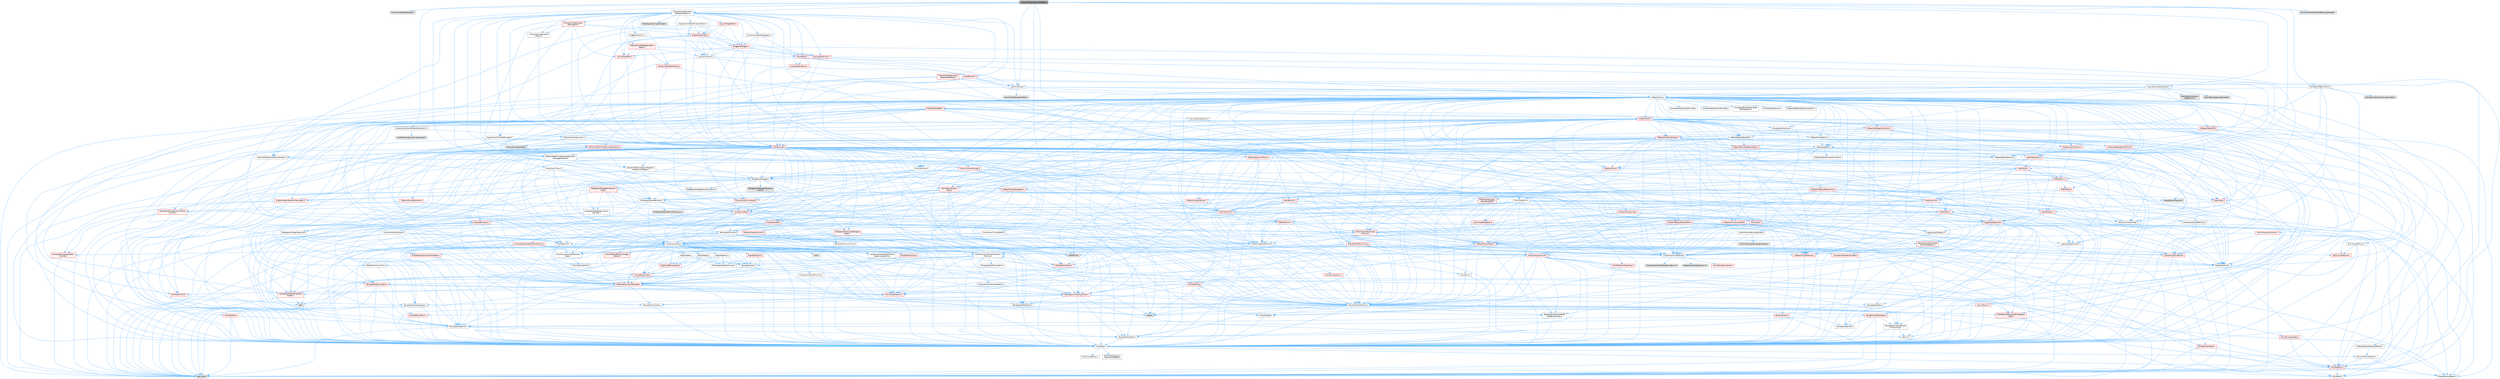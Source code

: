 digraph "CommonUIActionRouterBase.h"
{
 // INTERACTIVE_SVG=YES
 // LATEX_PDF_SIZE
  bgcolor="transparent";
  edge [fontname=Helvetica,fontsize=10,labelfontname=Helvetica,labelfontsize=10];
  node [fontname=Helvetica,fontsize=10,shape=box,height=0.2,width=0.4];
  Node1 [id="Node000001",label="CommonUIActionRouterBase.h",height=0.2,width=0.4,color="gray40", fillcolor="grey60", style="filled", fontcolor="black",tooltip=" "];
  Node1 -> Node2 [id="edge1_Node000001_Node000002",color="steelblue1",style="solid",tooltip=" "];
  Node2 [id="Node000002",label="CommonInputModeTypes.h",height=0.2,width=0.4,color="grey60", fillcolor="#E0E0E0", style="filled",tooltip=" "];
  Node1 -> Node3 [id="edge2_Node000001_Node000003",color="steelblue1",style="solid",tooltip=" "];
  Node3 [id="Node000003",label="Subsystems/LocalPlayerSubsystem.h",height=0.2,width=0.4,color="grey40", fillcolor="white", style="filled",URL="$da/d7a/LocalPlayerSubsystem_8h.html",tooltip=" "];
  Node3 -> Node4 [id="edge3_Node000003_Node000004",color="steelblue1",style="solid",tooltip=" "];
  Node4 [id="Node000004",label="Subsystems/Subsystem.h",height=0.2,width=0.4,color="grey40", fillcolor="white", style="filled",URL="$d2/d75/Subsystem_8h.html",tooltip=" "];
  Node4 -> Node5 [id="edge4_Node000004_Node000005",color="steelblue1",style="solid",tooltip=" "];
  Node5 [id="Node000005",label="CoreMinimal.h",height=0.2,width=0.4,color="red", fillcolor="#FFF0F0", style="filled",URL="$d7/d67/CoreMinimal_8h.html",tooltip=" "];
  Node5 -> Node6 [id="edge5_Node000005_Node000006",color="steelblue1",style="solid",tooltip=" "];
  Node6 [id="Node000006",label="CoreTypes.h",height=0.2,width=0.4,color="grey40", fillcolor="white", style="filled",URL="$dc/dec/CoreTypes_8h.html",tooltip=" "];
  Node6 -> Node7 [id="edge6_Node000006_Node000007",color="steelblue1",style="solid",tooltip=" "];
  Node7 [id="Node000007",label="HAL/Platform.h",height=0.2,width=0.4,color="red", fillcolor="#FFF0F0", style="filled",URL="$d9/dd0/Platform_8h.html",tooltip=" "];
  Node7 -> Node8 [id="edge7_Node000007_Node000008",color="steelblue1",style="solid",tooltip=" "];
  Node8 [id="Node000008",label="Misc/Build.h",height=0.2,width=0.4,color="grey40", fillcolor="white", style="filled",URL="$d3/dbb/Build_8h.html",tooltip=" "];
  Node7 -> Node10 [id="edge8_Node000007_Node000010",color="steelblue1",style="solid",tooltip=" "];
  Node10 [id="Node000010",label="type_traits",height=0.2,width=0.4,color="grey60", fillcolor="#E0E0E0", style="filled",tooltip=" "];
  Node7 -> Node11 [id="edge9_Node000007_Node000011",color="steelblue1",style="solid",tooltip=" "];
  Node11 [id="Node000011",label="PreprocessorHelpers.h",height=0.2,width=0.4,color="grey40", fillcolor="white", style="filled",URL="$db/ddb/PreprocessorHelpers_8h.html",tooltip=" "];
  Node6 -> Node17 [id="edge10_Node000006_Node000017",color="steelblue1",style="solid",tooltip=" "];
  Node17 [id="Node000017",label="ProfilingDebugging\l/UMemoryDefines.h",height=0.2,width=0.4,color="grey40", fillcolor="white", style="filled",URL="$d2/da2/UMemoryDefines_8h.html",tooltip=" "];
  Node6 -> Node18 [id="edge11_Node000006_Node000018",color="steelblue1",style="solid",tooltip=" "];
  Node18 [id="Node000018",label="Misc/CoreMiscDefines.h",height=0.2,width=0.4,color="grey40", fillcolor="white", style="filled",URL="$da/d38/CoreMiscDefines_8h.html",tooltip=" "];
  Node18 -> Node7 [id="edge12_Node000018_Node000007",color="steelblue1",style="solid",tooltip=" "];
  Node18 -> Node11 [id="edge13_Node000018_Node000011",color="steelblue1",style="solid",tooltip=" "];
  Node6 -> Node19 [id="edge14_Node000006_Node000019",color="steelblue1",style="solid",tooltip=" "];
  Node19 [id="Node000019",label="Misc/CoreDefines.h",height=0.2,width=0.4,color="grey40", fillcolor="white", style="filled",URL="$d3/dd2/CoreDefines_8h.html",tooltip=" "];
  Node5 -> Node27 [id="edge15_Node000005_Node000027",color="steelblue1",style="solid",tooltip=" "];
  Node27 [id="Node000027",label="Misc/VarArgs.h",height=0.2,width=0.4,color="grey40", fillcolor="white", style="filled",URL="$d5/d6f/VarArgs_8h.html",tooltip=" "];
  Node27 -> Node6 [id="edge16_Node000027_Node000006",color="steelblue1",style="solid",tooltip=" "];
  Node5 -> Node28 [id="edge17_Node000005_Node000028",color="steelblue1",style="solid",tooltip=" "];
  Node28 [id="Node000028",label="Logging/LogVerbosity.h",height=0.2,width=0.4,color="grey40", fillcolor="white", style="filled",URL="$d2/d8f/LogVerbosity_8h.html",tooltip=" "];
  Node28 -> Node6 [id="edge18_Node000028_Node000006",color="steelblue1",style="solid",tooltip=" "];
  Node5 -> Node35 [id="edge19_Node000005_Node000035",color="steelblue1",style="solid",tooltip=" "];
  Node35 [id="Node000035",label="HAL/PlatformCrt.h",height=0.2,width=0.4,color="red", fillcolor="#FFF0F0", style="filled",URL="$d8/d75/PlatformCrt_8h.html",tooltip=" "];
  Node35 -> Node36 [id="edge20_Node000035_Node000036",color="steelblue1",style="solid",tooltip=" "];
  Node36 [id="Node000036",label="new",height=0.2,width=0.4,color="grey60", fillcolor="#E0E0E0", style="filled",tooltip=" "];
  Node5 -> Node45 [id="edge21_Node000005_Node000045",color="steelblue1",style="solid",tooltip=" "];
  Node45 [id="Node000045",label="HAL/PlatformMisc.h",height=0.2,width=0.4,color="red", fillcolor="#FFF0F0", style="filled",URL="$d0/df5/PlatformMisc_8h.html",tooltip=" "];
  Node45 -> Node6 [id="edge22_Node000045_Node000006",color="steelblue1",style="solid",tooltip=" "];
  Node5 -> Node64 [id="edge23_Node000005_Node000064",color="steelblue1",style="solid",tooltip=" "];
  Node64 [id="Node000064",label="Misc/AssertionMacros.h",height=0.2,width=0.4,color="grey40", fillcolor="white", style="filled",URL="$d0/dfa/AssertionMacros_8h.html",tooltip=" "];
  Node64 -> Node6 [id="edge24_Node000064_Node000006",color="steelblue1",style="solid",tooltip=" "];
  Node64 -> Node7 [id="edge25_Node000064_Node000007",color="steelblue1",style="solid",tooltip=" "];
  Node64 -> Node45 [id="edge26_Node000064_Node000045",color="steelblue1",style="solid",tooltip=" "];
  Node64 -> Node11 [id="edge27_Node000064_Node000011",color="steelblue1",style="solid",tooltip=" "];
  Node64 -> Node65 [id="edge28_Node000064_Node000065",color="steelblue1",style="solid",tooltip=" "];
  Node65 [id="Node000065",label="Templates/EnableIf.h",height=0.2,width=0.4,color="grey40", fillcolor="white", style="filled",URL="$d7/d60/EnableIf_8h.html",tooltip=" "];
  Node65 -> Node6 [id="edge29_Node000065_Node000006",color="steelblue1",style="solid",tooltip=" "];
  Node64 -> Node30 [id="edge30_Node000064_Node000030",color="steelblue1",style="solid",tooltip=" "];
  Node30 [id="Node000030",label="Templates/IsArrayOrRefOf\lTypeByPredicate.h",height=0.2,width=0.4,color="grey40", fillcolor="white", style="filled",URL="$d6/da1/IsArrayOrRefOfTypeByPredicate_8h.html",tooltip=" "];
  Node30 -> Node6 [id="edge31_Node000030_Node000006",color="steelblue1",style="solid",tooltip=" "];
  Node64 -> Node31 [id="edge32_Node000064_Node000031",color="steelblue1",style="solid",tooltip=" "];
  Node31 [id="Node000031",label="Templates/IsValidVariadic\lFunctionArg.h",height=0.2,width=0.4,color="grey40", fillcolor="white", style="filled",URL="$d0/dc8/IsValidVariadicFunctionArg_8h.html",tooltip=" "];
  Node31 -> Node6 [id="edge33_Node000031_Node000006",color="steelblue1",style="solid",tooltip=" "];
  Node31 -> Node32 [id="edge34_Node000031_Node000032",color="steelblue1",style="solid",tooltip=" "];
  Node32 [id="Node000032",label="IsEnum.h",height=0.2,width=0.4,color="grey40", fillcolor="white", style="filled",URL="$d4/de5/IsEnum_8h.html",tooltip=" "];
  Node31 -> Node10 [id="edge35_Node000031_Node000010",color="steelblue1",style="solid",tooltip=" "];
  Node64 -> Node33 [id="edge36_Node000064_Node000033",color="steelblue1",style="solid",tooltip=" "];
  Node33 [id="Node000033",label="Traits/IsCharEncodingCompatible\lWith.h",height=0.2,width=0.4,color="red", fillcolor="#FFF0F0", style="filled",URL="$df/dd1/IsCharEncodingCompatibleWith_8h.html",tooltip=" "];
  Node33 -> Node10 [id="edge37_Node000033_Node000010",color="steelblue1",style="solid",tooltip=" "];
  Node64 -> Node27 [id="edge38_Node000064_Node000027",color="steelblue1",style="solid",tooltip=" "];
  Node64 -> Node66 [id="edge39_Node000064_Node000066",color="steelblue1",style="solid",tooltip=" "];
  Node66 [id="Node000066",label="String/FormatStringSan.h",height=0.2,width=0.4,color="red", fillcolor="#FFF0F0", style="filled",URL="$d3/d8b/FormatStringSan_8h.html",tooltip=" "];
  Node66 -> Node10 [id="edge40_Node000066_Node000010",color="steelblue1",style="solid",tooltip=" "];
  Node66 -> Node6 [id="edge41_Node000066_Node000006",color="steelblue1",style="solid",tooltip=" "];
  Node66 -> Node67 [id="edge42_Node000066_Node000067",color="steelblue1",style="solid",tooltip=" "];
  Node67 [id="Node000067",label="Templates/Requires.h",height=0.2,width=0.4,color="grey40", fillcolor="white", style="filled",URL="$dc/d96/Requires_8h.html",tooltip=" "];
  Node67 -> Node65 [id="edge43_Node000067_Node000065",color="steelblue1",style="solid",tooltip=" "];
  Node67 -> Node10 [id="edge44_Node000067_Node000010",color="steelblue1",style="solid",tooltip=" "];
  Node66 -> Node68 [id="edge45_Node000066_Node000068",color="steelblue1",style="solid",tooltip=" "];
  Node68 [id="Node000068",label="Templates/Identity.h",height=0.2,width=0.4,color="grey40", fillcolor="white", style="filled",URL="$d0/dd5/Identity_8h.html",tooltip=" "];
  Node66 -> Node31 [id="edge46_Node000066_Node000031",color="steelblue1",style="solid",tooltip=" "];
  Node64 -> Node72 [id="edge47_Node000064_Node000072",color="steelblue1",style="solid",tooltip=" "];
  Node72 [id="Node000072",label="atomic",height=0.2,width=0.4,color="grey60", fillcolor="#E0E0E0", style="filled",tooltip=" "];
  Node5 -> Node73 [id="edge48_Node000005_Node000073",color="steelblue1",style="solid",tooltip=" "];
  Node73 [id="Node000073",label="Templates/IsPointer.h",height=0.2,width=0.4,color="grey40", fillcolor="white", style="filled",URL="$d7/d05/IsPointer_8h.html",tooltip=" "];
  Node73 -> Node6 [id="edge49_Node000073_Node000006",color="steelblue1",style="solid",tooltip=" "];
  Node5 -> Node79 [id="edge50_Node000005_Node000079",color="steelblue1",style="solid",tooltip=" "];
  Node79 [id="Node000079",label="Misc/Exec.h",height=0.2,width=0.4,color="grey40", fillcolor="white", style="filled",URL="$de/ddb/Exec_8h.html",tooltip=" "];
  Node79 -> Node6 [id="edge51_Node000079_Node000006",color="steelblue1",style="solid",tooltip=" "];
  Node79 -> Node64 [id="edge52_Node000079_Node000064",color="steelblue1",style="solid",tooltip=" "];
  Node5 -> Node90 [id="edge53_Node000005_Node000090",color="steelblue1",style="solid",tooltip=" "];
  Node90 [id="Node000090",label="HAL/UnrealMemory.h",height=0.2,width=0.4,color="red", fillcolor="#FFF0F0", style="filled",URL="$d9/d96/UnrealMemory_8h.html",tooltip=" "];
  Node90 -> Node6 [id="edge54_Node000090_Node000006",color="steelblue1",style="solid",tooltip=" "];
  Node90 -> Node73 [id="edge55_Node000090_Node000073",color="steelblue1",style="solid",tooltip=" "];
  Node5 -> Node93 [id="edge56_Node000005_Node000093",color="steelblue1",style="solid",tooltip=" "];
  Node93 [id="Node000093",label="Templates/IsPODType.h",height=0.2,width=0.4,color="grey40", fillcolor="white", style="filled",URL="$d7/db1/IsPODType_8h.html",tooltip=" "];
  Node93 -> Node6 [id="edge57_Node000093_Node000006",color="steelblue1",style="solid",tooltip=" "];
  Node5 -> Node94 [id="edge58_Node000005_Node000094",color="steelblue1",style="solid",tooltip=" "];
  Node94 [id="Node000094",label="Templates/IsUECoreType.h",height=0.2,width=0.4,color="grey40", fillcolor="white", style="filled",URL="$d1/db8/IsUECoreType_8h.html",tooltip=" "];
  Node94 -> Node6 [id="edge59_Node000094_Node000006",color="steelblue1",style="solid",tooltip=" "];
  Node94 -> Node10 [id="edge60_Node000094_Node000010",color="steelblue1",style="solid",tooltip=" "];
  Node5 -> Node95 [id="edge61_Node000005_Node000095",color="steelblue1",style="solid",tooltip=" "];
  Node95 [id="Node000095",label="Templates/UnrealTypeTraits.h",height=0.2,width=0.4,color="red", fillcolor="#FFF0F0", style="filled",URL="$d2/d2d/UnrealTypeTraits_8h.html",tooltip=" "];
  Node95 -> Node6 [id="edge62_Node000095_Node000006",color="steelblue1",style="solid",tooltip=" "];
  Node95 -> Node73 [id="edge63_Node000095_Node000073",color="steelblue1",style="solid",tooltip=" "];
  Node95 -> Node64 [id="edge64_Node000095_Node000064",color="steelblue1",style="solid",tooltip=" "];
  Node95 -> Node65 [id="edge65_Node000095_Node000065",color="steelblue1",style="solid",tooltip=" "];
  Node95 -> Node32 [id="edge66_Node000095_Node000032",color="steelblue1",style="solid",tooltip=" "];
  Node95 -> Node96 [id="edge67_Node000095_Node000096",color="steelblue1",style="solid",tooltip=" "];
  Node96 [id="Node000096",label="Templates/Models.h",height=0.2,width=0.4,color="grey40", fillcolor="white", style="filled",URL="$d3/d0c/Models_8h.html",tooltip=" "];
  Node96 -> Node68 [id="edge68_Node000096_Node000068",color="steelblue1",style="solid",tooltip=" "];
  Node95 -> Node93 [id="edge69_Node000095_Node000093",color="steelblue1",style="solid",tooltip=" "];
  Node95 -> Node94 [id="edge70_Node000095_Node000094",color="steelblue1",style="solid",tooltip=" "];
  Node5 -> Node65 [id="edge71_Node000005_Node000065",color="steelblue1",style="solid",tooltip=" "];
  Node5 -> Node100 [id="edge72_Node000005_Node000100",color="steelblue1",style="solid",tooltip=" "];
  Node100 [id="Node000100",label="Templates/TypeCompatible\lBytes.h",height=0.2,width=0.4,color="red", fillcolor="#FFF0F0", style="filled",URL="$df/d0a/TypeCompatibleBytes_8h.html",tooltip=" "];
  Node100 -> Node6 [id="edge73_Node000100_Node000006",color="steelblue1",style="solid",tooltip=" "];
  Node100 -> Node36 [id="edge74_Node000100_Node000036",color="steelblue1",style="solid",tooltip=" "];
  Node100 -> Node10 [id="edge75_Node000100_Node000010",color="steelblue1",style="solid",tooltip=" "];
  Node5 -> Node101 [id="edge76_Node000005_Node000101",color="steelblue1",style="solid",tooltip=" "];
  Node101 [id="Node000101",label="Templates/UnrealTemplate.h",height=0.2,width=0.4,color="red", fillcolor="#FFF0F0", style="filled",URL="$d4/d24/UnrealTemplate_8h.html",tooltip=" "];
  Node101 -> Node6 [id="edge77_Node000101_Node000006",color="steelblue1",style="solid",tooltip=" "];
  Node101 -> Node73 [id="edge78_Node000101_Node000073",color="steelblue1",style="solid",tooltip=" "];
  Node101 -> Node90 [id="edge79_Node000101_Node000090",color="steelblue1",style="solid",tooltip=" "];
  Node101 -> Node95 [id="edge80_Node000101_Node000095",color="steelblue1",style="solid",tooltip=" "];
  Node101 -> Node67 [id="edge81_Node000101_Node000067",color="steelblue1",style="solid",tooltip=" "];
  Node101 -> Node100 [id="edge82_Node000101_Node000100",color="steelblue1",style="solid",tooltip=" "];
  Node101 -> Node68 [id="edge83_Node000101_Node000068",color="steelblue1",style="solid",tooltip=" "];
  Node101 -> Node10 [id="edge84_Node000101_Node000010",color="steelblue1",style="solid",tooltip=" "];
  Node5 -> Node50 [id="edge85_Node000005_Node000050",color="steelblue1",style="solid",tooltip=" "];
  Node50 [id="Node000050",label="Math/NumericLimits.h",height=0.2,width=0.4,color="grey40", fillcolor="white", style="filled",URL="$df/d1b/NumericLimits_8h.html",tooltip=" "];
  Node50 -> Node6 [id="edge86_Node000050_Node000006",color="steelblue1",style="solid",tooltip=" "];
  Node5 -> Node105 [id="edge87_Node000005_Node000105",color="steelblue1",style="solid",tooltip=" "];
  Node105 [id="Node000105",label="HAL/PlatformMath.h",height=0.2,width=0.4,color="red", fillcolor="#FFF0F0", style="filled",URL="$dc/d53/PlatformMath_8h.html",tooltip=" "];
  Node105 -> Node6 [id="edge88_Node000105_Node000006",color="steelblue1",style="solid",tooltip=" "];
  Node5 -> Node113 [id="edge89_Node000005_Node000113",color="steelblue1",style="solid",tooltip=" "];
  Node113 [id="Node000113",label="Templates/MemoryOps.h",height=0.2,width=0.4,color="red", fillcolor="#FFF0F0", style="filled",URL="$db/dea/MemoryOps_8h.html",tooltip=" "];
  Node113 -> Node6 [id="edge90_Node000113_Node000006",color="steelblue1",style="solid",tooltip=" "];
  Node113 -> Node90 [id="edge91_Node000113_Node000090",color="steelblue1",style="solid",tooltip=" "];
  Node113 -> Node67 [id="edge92_Node000113_Node000067",color="steelblue1",style="solid",tooltip=" "];
  Node113 -> Node95 [id="edge93_Node000113_Node000095",color="steelblue1",style="solid",tooltip=" "];
  Node113 -> Node36 [id="edge94_Node000113_Node000036",color="steelblue1",style="solid",tooltip=" "];
  Node113 -> Node10 [id="edge95_Node000113_Node000010",color="steelblue1",style="solid",tooltip=" "];
  Node5 -> Node114 [id="edge96_Node000005_Node000114",color="steelblue1",style="solid",tooltip=" "];
  Node114 [id="Node000114",label="Containers/ContainerAllocation\lPolicies.h",height=0.2,width=0.4,color="grey40", fillcolor="white", style="filled",URL="$d7/dff/ContainerAllocationPolicies_8h.html",tooltip=" "];
  Node114 -> Node6 [id="edge97_Node000114_Node000006",color="steelblue1",style="solid",tooltip=" "];
  Node114 -> Node115 [id="edge98_Node000114_Node000115",color="steelblue1",style="solid",tooltip=" "];
  Node115 [id="Node000115",label="Containers/ContainerHelpers.h",height=0.2,width=0.4,color="grey40", fillcolor="white", style="filled",URL="$d7/d33/ContainerHelpers_8h.html",tooltip=" "];
  Node115 -> Node6 [id="edge99_Node000115_Node000006",color="steelblue1",style="solid",tooltip=" "];
  Node114 -> Node114 [id="edge100_Node000114_Node000114",color="steelblue1",style="solid",tooltip=" "];
  Node114 -> Node105 [id="edge101_Node000114_Node000105",color="steelblue1",style="solid",tooltip=" "];
  Node114 -> Node90 [id="edge102_Node000114_Node000090",color="steelblue1",style="solid",tooltip=" "];
  Node114 -> Node50 [id="edge103_Node000114_Node000050",color="steelblue1",style="solid",tooltip=" "];
  Node114 -> Node64 [id="edge104_Node000114_Node000064",color="steelblue1",style="solid",tooltip=" "];
  Node114 -> Node116 [id="edge105_Node000114_Node000116",color="steelblue1",style="solid",tooltip=" "];
  Node116 [id="Node000116",label="Templates/IsPolymorphic.h",height=0.2,width=0.4,color="grey40", fillcolor="white", style="filled",URL="$dc/d20/IsPolymorphic_8h.html",tooltip=" "];
  Node114 -> Node113 [id="edge106_Node000114_Node000113",color="steelblue1",style="solid",tooltip=" "];
  Node114 -> Node100 [id="edge107_Node000114_Node000100",color="steelblue1",style="solid",tooltip=" "];
  Node114 -> Node10 [id="edge108_Node000114_Node000010",color="steelblue1",style="solid",tooltip=" "];
  Node5 -> Node118 [id="edge109_Node000005_Node000118",color="steelblue1",style="solid",tooltip=" "];
  Node118 [id="Node000118",label="HAL/PlatformProperties.h",height=0.2,width=0.4,color="red", fillcolor="#FFF0F0", style="filled",URL="$d9/db0/PlatformProperties_8h.html",tooltip=" "];
  Node118 -> Node6 [id="edge110_Node000118_Node000006",color="steelblue1",style="solid",tooltip=" "];
  Node5 -> Node123 [id="edge111_Node000005_Node000123",color="steelblue1",style="solid",tooltip=" "];
  Node123 [id="Node000123",label="Serialization/Archive.h",height=0.2,width=0.4,color="red", fillcolor="#FFF0F0", style="filled",URL="$d7/d3b/Archive_8h.html",tooltip=" "];
  Node123 -> Node6 [id="edge112_Node000123_Node000006",color="steelblue1",style="solid",tooltip=" "];
  Node123 -> Node118 [id="edge113_Node000123_Node000118",color="steelblue1",style="solid",tooltip=" "];
  Node123 -> Node25 [id="edge114_Node000123_Node000025",color="steelblue1",style="solid",tooltip=" "];
  Node25 [id="Node000025",label="Math/MathFwd.h",height=0.2,width=0.4,color="grey40", fillcolor="white", style="filled",URL="$d2/d10/MathFwd_8h.html",tooltip=" "];
  Node25 -> Node7 [id="edge115_Node000025_Node000007",color="steelblue1",style="solid",tooltip=" "];
  Node123 -> Node64 [id="edge116_Node000123_Node000064",color="steelblue1",style="solid",tooltip=" "];
  Node123 -> Node8 [id="edge117_Node000123_Node000008",color="steelblue1",style="solid",tooltip=" "];
  Node123 -> Node27 [id="edge118_Node000123_Node000027",color="steelblue1",style="solid",tooltip=" "];
  Node123 -> Node65 [id="edge119_Node000123_Node000065",color="steelblue1",style="solid",tooltip=" "];
  Node123 -> Node30 [id="edge120_Node000123_Node000030",color="steelblue1",style="solid",tooltip=" "];
  Node123 -> Node31 [id="edge121_Node000123_Node000031",color="steelblue1",style="solid",tooltip=" "];
  Node123 -> Node101 [id="edge122_Node000123_Node000101",color="steelblue1",style="solid",tooltip=" "];
  Node123 -> Node33 [id="edge123_Node000123_Node000033",color="steelblue1",style="solid",tooltip=" "];
  Node5 -> Node127 [id="edge124_Node000005_Node000127",color="steelblue1",style="solid",tooltip=" "];
  Node127 [id="Node000127",label="Templates/Less.h",height=0.2,width=0.4,color="grey40", fillcolor="white", style="filled",URL="$de/dc8/Less_8h.html",tooltip=" "];
  Node127 -> Node6 [id="edge125_Node000127_Node000006",color="steelblue1",style="solid",tooltip=" "];
  Node127 -> Node101 [id="edge126_Node000127_Node000101",color="steelblue1",style="solid",tooltip=" "];
  Node5 -> Node128 [id="edge127_Node000005_Node000128",color="steelblue1",style="solid",tooltip=" "];
  Node128 [id="Node000128",label="Templates/Sorting.h",height=0.2,width=0.4,color="red", fillcolor="#FFF0F0", style="filled",URL="$d3/d9e/Sorting_8h.html",tooltip=" "];
  Node128 -> Node6 [id="edge128_Node000128_Node000006",color="steelblue1",style="solid",tooltip=" "];
  Node128 -> Node105 [id="edge129_Node000128_Node000105",color="steelblue1",style="solid",tooltip=" "];
  Node128 -> Node127 [id="edge130_Node000128_Node000127",color="steelblue1",style="solid",tooltip=" "];
  Node5 -> Node146 [id="edge131_Node000005_Node000146",color="steelblue1",style="solid",tooltip=" "];
  Node146 [id="Node000146",label="Misc/CString.h",height=0.2,width=0.4,color="red", fillcolor="#FFF0F0", style="filled",URL="$d2/d49/CString_8h.html",tooltip=" "];
  Node146 -> Node6 [id="edge132_Node000146_Node000006",color="steelblue1",style="solid",tooltip=" "];
  Node146 -> Node35 [id="edge133_Node000146_Node000035",color="steelblue1",style="solid",tooltip=" "];
  Node146 -> Node64 [id="edge134_Node000146_Node000064",color="steelblue1",style="solid",tooltip=" "];
  Node146 -> Node27 [id="edge135_Node000146_Node000027",color="steelblue1",style="solid",tooltip=" "];
  Node146 -> Node30 [id="edge136_Node000146_Node000030",color="steelblue1",style="solid",tooltip=" "];
  Node146 -> Node31 [id="edge137_Node000146_Node000031",color="steelblue1",style="solid",tooltip=" "];
  Node146 -> Node33 [id="edge138_Node000146_Node000033",color="steelblue1",style="solid",tooltip=" "];
  Node5 -> Node138 [id="edge139_Node000005_Node000138",color="steelblue1",style="solid",tooltip=" "];
  Node138 [id="Node000138",label="Math/UnrealMathUtility.h",height=0.2,width=0.4,color="grey40", fillcolor="white", style="filled",URL="$db/db8/UnrealMathUtility_8h.html",tooltip=" "];
  Node138 -> Node6 [id="edge140_Node000138_Node000006",color="steelblue1",style="solid",tooltip=" "];
  Node138 -> Node64 [id="edge141_Node000138_Node000064",color="steelblue1",style="solid",tooltip=" "];
  Node138 -> Node105 [id="edge142_Node000138_Node000105",color="steelblue1",style="solid",tooltip=" "];
  Node138 -> Node25 [id="edge143_Node000138_Node000025",color="steelblue1",style="solid",tooltip=" "];
  Node138 -> Node68 [id="edge144_Node000138_Node000068",color="steelblue1",style="solid",tooltip=" "];
  Node138 -> Node67 [id="edge145_Node000138_Node000067",color="steelblue1",style="solid",tooltip=" "];
  Node5 -> Node148 [id="edge146_Node000005_Node000148",color="steelblue1",style="solid",tooltip=" "];
  Node148 [id="Node000148",label="Containers/UnrealString.h",height=0.2,width=0.4,color="grey40", fillcolor="white", style="filled",URL="$d5/dba/UnrealString_8h.html",tooltip=" "];
  Node148 -> Node149 [id="edge147_Node000148_Node000149",color="steelblue1",style="solid",tooltip=" "];
  Node149 [id="Node000149",label="Containers/UnrealStringIncludes.h.inl",height=0.2,width=0.4,color="grey60", fillcolor="#E0E0E0", style="filled",tooltip=" "];
  Node148 -> Node150 [id="edge148_Node000148_Node000150",color="steelblue1",style="solid",tooltip=" "];
  Node150 [id="Node000150",label="Containers/UnrealString.h.inl",height=0.2,width=0.4,color="grey60", fillcolor="#E0E0E0", style="filled",tooltip=" "];
  Node148 -> Node151 [id="edge149_Node000148_Node000151",color="steelblue1",style="solid",tooltip=" "];
  Node151 [id="Node000151",label="Misc/StringFormatArg.h",height=0.2,width=0.4,color="red", fillcolor="#FFF0F0", style="filled",URL="$d2/d16/StringFormatArg_8h.html",tooltip=" "];
  Node5 -> Node152 [id="edge150_Node000005_Node000152",color="steelblue1",style="solid",tooltip=" "];
  Node152 [id="Node000152",label="Containers/Array.h",height=0.2,width=0.4,color="grey40", fillcolor="white", style="filled",URL="$df/dd0/Array_8h.html",tooltip=" "];
  Node152 -> Node6 [id="edge151_Node000152_Node000006",color="steelblue1",style="solid",tooltip=" "];
  Node152 -> Node64 [id="edge152_Node000152_Node000064",color="steelblue1",style="solid",tooltip=" "];
  Node152 -> Node153 [id="edge153_Node000152_Node000153",color="steelblue1",style="solid",tooltip=" "];
  Node153 [id="Node000153",label="Misc/IntrusiveUnsetOptional\lState.h",height=0.2,width=0.4,color="grey40", fillcolor="white", style="filled",URL="$d2/d0a/IntrusiveUnsetOptionalState_8h.html",tooltip=" "];
  Node153 -> Node154 [id="edge154_Node000153_Node000154",color="steelblue1",style="solid",tooltip=" "];
  Node154 [id="Node000154",label="Misc/OptionalFwd.h",height=0.2,width=0.4,color="grey40", fillcolor="white", style="filled",URL="$dc/d50/OptionalFwd_8h.html",tooltip=" "];
  Node152 -> Node155 [id="edge155_Node000152_Node000155",color="steelblue1",style="solid",tooltip=" "];
  Node155 [id="Node000155",label="Misc/ReverseIterate.h",height=0.2,width=0.4,color="red", fillcolor="#FFF0F0", style="filled",URL="$db/de3/ReverseIterate_8h.html",tooltip=" "];
  Node155 -> Node7 [id="edge156_Node000155_Node000007",color="steelblue1",style="solid",tooltip=" "];
  Node152 -> Node90 [id="edge157_Node000152_Node000090",color="steelblue1",style="solid",tooltip=" "];
  Node152 -> Node95 [id="edge158_Node000152_Node000095",color="steelblue1",style="solid",tooltip=" "];
  Node152 -> Node101 [id="edge159_Node000152_Node000101",color="steelblue1",style="solid",tooltip=" "];
  Node152 -> Node157 [id="edge160_Node000152_Node000157",color="steelblue1",style="solid",tooltip=" "];
  Node157 [id="Node000157",label="Containers/AllowShrinking.h",height=0.2,width=0.4,color="grey40", fillcolor="white", style="filled",URL="$d7/d1a/AllowShrinking_8h.html",tooltip=" "];
  Node157 -> Node6 [id="edge161_Node000157_Node000006",color="steelblue1",style="solid",tooltip=" "];
  Node152 -> Node114 [id="edge162_Node000152_Node000114",color="steelblue1",style="solid",tooltip=" "];
  Node152 -> Node158 [id="edge163_Node000152_Node000158",color="steelblue1",style="solid",tooltip=" "];
  Node158 [id="Node000158",label="Containers/ContainerElement\lTypeCompatibility.h",height=0.2,width=0.4,color="grey40", fillcolor="white", style="filled",URL="$df/ddf/ContainerElementTypeCompatibility_8h.html",tooltip=" "];
  Node158 -> Node6 [id="edge164_Node000158_Node000006",color="steelblue1",style="solid",tooltip=" "];
  Node158 -> Node95 [id="edge165_Node000158_Node000095",color="steelblue1",style="solid",tooltip=" "];
  Node152 -> Node123 [id="edge166_Node000152_Node000123",color="steelblue1",style="solid",tooltip=" "];
  Node152 -> Node159 [id="edge167_Node000152_Node000159",color="steelblue1",style="solid",tooltip=" "];
  Node159 [id="Node000159",label="Serialization/MemoryImage\lWriter.h",height=0.2,width=0.4,color="red", fillcolor="#FFF0F0", style="filled",URL="$d0/d08/MemoryImageWriter_8h.html",tooltip=" "];
  Node159 -> Node6 [id="edge168_Node000159_Node000006",color="steelblue1",style="solid",tooltip=" "];
  Node152 -> Node168 [id="edge169_Node000152_Node000168",color="steelblue1",style="solid",tooltip=" "];
  Node168 [id="Node000168",label="Algo/Heapify.h",height=0.2,width=0.4,color="grey40", fillcolor="white", style="filled",URL="$d0/d2a/Heapify_8h.html",tooltip=" "];
  Node168 -> Node135 [id="edge170_Node000168_Node000135",color="steelblue1",style="solid",tooltip=" "];
  Node135 [id="Node000135",label="Algo/Impl/BinaryHeap.h",height=0.2,width=0.4,color="red", fillcolor="#FFF0F0", style="filled",URL="$d7/da3/Algo_2Impl_2BinaryHeap_8h.html",tooltip=" "];
  Node135 -> Node131 [id="edge171_Node000135_Node000131",color="steelblue1",style="solid",tooltip=" "];
  Node131 [id="Node000131",label="Templates/Invoke.h",height=0.2,width=0.4,color="red", fillcolor="#FFF0F0", style="filled",URL="$d7/deb/Invoke_8h.html",tooltip=" "];
  Node131 -> Node6 [id="edge172_Node000131_Node000006",color="steelblue1",style="solid",tooltip=" "];
  Node131 -> Node101 [id="edge173_Node000131_Node000101",color="steelblue1",style="solid",tooltip=" "];
  Node131 -> Node10 [id="edge174_Node000131_Node000010",color="steelblue1",style="solid",tooltip=" "];
  Node135 -> Node10 [id="edge175_Node000135_Node000010",color="steelblue1",style="solid",tooltip=" "];
  Node168 -> Node130 [id="edge176_Node000168_Node000130",color="steelblue1",style="solid",tooltip=" "];
  Node130 [id="Node000130",label="Templates/IdentityFunctor.h",height=0.2,width=0.4,color="grey40", fillcolor="white", style="filled",URL="$d7/d2e/IdentityFunctor_8h.html",tooltip=" "];
  Node130 -> Node7 [id="edge177_Node000130_Node000007",color="steelblue1",style="solid",tooltip=" "];
  Node168 -> Node131 [id="edge178_Node000168_Node000131",color="steelblue1",style="solid",tooltip=" "];
  Node168 -> Node127 [id="edge179_Node000168_Node000127",color="steelblue1",style="solid",tooltip=" "];
  Node168 -> Node101 [id="edge180_Node000168_Node000101",color="steelblue1",style="solid",tooltip=" "];
  Node152 -> Node169 [id="edge181_Node000152_Node000169",color="steelblue1",style="solid",tooltip=" "];
  Node169 [id="Node000169",label="Algo/HeapSort.h",height=0.2,width=0.4,color="grey40", fillcolor="white", style="filled",URL="$d3/d92/HeapSort_8h.html",tooltip=" "];
  Node169 -> Node135 [id="edge182_Node000169_Node000135",color="steelblue1",style="solid",tooltip=" "];
  Node169 -> Node130 [id="edge183_Node000169_Node000130",color="steelblue1",style="solid",tooltip=" "];
  Node169 -> Node127 [id="edge184_Node000169_Node000127",color="steelblue1",style="solid",tooltip=" "];
  Node169 -> Node101 [id="edge185_Node000169_Node000101",color="steelblue1",style="solid",tooltip=" "];
  Node152 -> Node170 [id="edge186_Node000152_Node000170",color="steelblue1",style="solid",tooltip=" "];
  Node170 [id="Node000170",label="Algo/IsHeap.h",height=0.2,width=0.4,color="grey40", fillcolor="white", style="filled",URL="$de/d32/IsHeap_8h.html",tooltip=" "];
  Node170 -> Node135 [id="edge187_Node000170_Node000135",color="steelblue1",style="solid",tooltip=" "];
  Node170 -> Node130 [id="edge188_Node000170_Node000130",color="steelblue1",style="solid",tooltip=" "];
  Node170 -> Node131 [id="edge189_Node000170_Node000131",color="steelblue1",style="solid",tooltip=" "];
  Node170 -> Node127 [id="edge190_Node000170_Node000127",color="steelblue1",style="solid",tooltip=" "];
  Node170 -> Node101 [id="edge191_Node000170_Node000101",color="steelblue1",style="solid",tooltip=" "];
  Node152 -> Node135 [id="edge192_Node000152_Node000135",color="steelblue1",style="solid",tooltip=" "];
  Node152 -> Node171 [id="edge193_Node000152_Node000171",color="steelblue1",style="solid",tooltip=" "];
  Node171 [id="Node000171",label="Algo/StableSort.h",height=0.2,width=0.4,color="red", fillcolor="#FFF0F0", style="filled",URL="$d7/d3c/StableSort_8h.html",tooltip=" "];
  Node171 -> Node130 [id="edge194_Node000171_Node000130",color="steelblue1",style="solid",tooltip=" "];
  Node171 -> Node131 [id="edge195_Node000171_Node000131",color="steelblue1",style="solid",tooltip=" "];
  Node171 -> Node127 [id="edge196_Node000171_Node000127",color="steelblue1",style="solid",tooltip=" "];
  Node171 -> Node101 [id="edge197_Node000171_Node000101",color="steelblue1",style="solid",tooltip=" "];
  Node152 -> Node173 [id="edge198_Node000152_Node000173",color="steelblue1",style="solid",tooltip=" "];
  Node173 [id="Node000173",label="Concepts/GetTypeHashable.h",height=0.2,width=0.4,color="red", fillcolor="#FFF0F0", style="filled",URL="$d3/da2/GetTypeHashable_8h.html",tooltip=" "];
  Node173 -> Node6 [id="edge199_Node000173_Node000006",color="steelblue1",style="solid",tooltip=" "];
  Node152 -> Node130 [id="edge200_Node000152_Node000130",color="steelblue1",style="solid",tooltip=" "];
  Node152 -> Node131 [id="edge201_Node000152_Node000131",color="steelblue1",style="solid",tooltip=" "];
  Node152 -> Node127 [id="edge202_Node000152_Node000127",color="steelblue1",style="solid",tooltip=" "];
  Node152 -> Node174 [id="edge203_Node000152_Node000174",color="steelblue1",style="solid",tooltip=" "];
  Node174 [id="Node000174",label="Templates/LosesQualifiers\lFromTo.h",height=0.2,width=0.4,color="red", fillcolor="#FFF0F0", style="filled",URL="$d2/db3/LosesQualifiersFromTo_8h.html",tooltip=" "];
  Node174 -> Node10 [id="edge204_Node000174_Node000010",color="steelblue1",style="solid",tooltip=" "];
  Node152 -> Node67 [id="edge205_Node000152_Node000067",color="steelblue1",style="solid",tooltip=" "];
  Node152 -> Node128 [id="edge206_Node000152_Node000128",color="steelblue1",style="solid",tooltip=" "];
  Node152 -> Node175 [id="edge207_Node000152_Node000175",color="steelblue1",style="solid",tooltip=" "];
  Node175 [id="Node000175",label="Templates/AlignmentTemplates.h",height=0.2,width=0.4,color="red", fillcolor="#FFF0F0", style="filled",URL="$dd/d32/AlignmentTemplates_8h.html",tooltip=" "];
  Node175 -> Node6 [id="edge208_Node000175_Node000006",color="steelblue1",style="solid",tooltip=" "];
  Node175 -> Node73 [id="edge209_Node000175_Node000073",color="steelblue1",style="solid",tooltip=" "];
  Node152 -> Node48 [id="edge210_Node000152_Node000048",color="steelblue1",style="solid",tooltip=" "];
  Node48 [id="Node000048",label="Traits/ElementType.h",height=0.2,width=0.4,color="red", fillcolor="#FFF0F0", style="filled",URL="$d5/d4f/ElementType_8h.html",tooltip=" "];
  Node48 -> Node7 [id="edge211_Node000048_Node000007",color="steelblue1",style="solid",tooltip=" "];
  Node48 -> Node10 [id="edge212_Node000048_Node000010",color="steelblue1",style="solid",tooltip=" "];
  Node152 -> Node111 [id="edge213_Node000152_Node000111",color="steelblue1",style="solid",tooltip=" "];
  Node111 [id="Node000111",label="limits",height=0.2,width=0.4,color="grey60", fillcolor="#E0E0E0", style="filled",tooltip=" "];
  Node152 -> Node10 [id="edge214_Node000152_Node000010",color="steelblue1",style="solid",tooltip=" "];
  Node5 -> Node181 [id="edge215_Node000005_Node000181",color="steelblue1",style="solid",tooltip=" "];
  Node181 [id="Node000181",label="UObject/UnrealNames.h",height=0.2,width=0.4,color="red", fillcolor="#FFF0F0", style="filled",URL="$d8/db1/UnrealNames_8h.html",tooltip=" "];
  Node181 -> Node6 [id="edge216_Node000181_Node000006",color="steelblue1",style="solid",tooltip=" "];
  Node5 -> Node183 [id="edge217_Node000005_Node000183",color="steelblue1",style="solid",tooltip=" "];
  Node183 [id="Node000183",label="UObject/NameTypes.h",height=0.2,width=0.4,color="red", fillcolor="#FFF0F0", style="filled",URL="$d6/d35/NameTypes_8h.html",tooltip=" "];
  Node183 -> Node6 [id="edge218_Node000183_Node000006",color="steelblue1",style="solid",tooltip=" "];
  Node183 -> Node64 [id="edge219_Node000183_Node000064",color="steelblue1",style="solid",tooltip=" "];
  Node183 -> Node90 [id="edge220_Node000183_Node000090",color="steelblue1",style="solid",tooltip=" "];
  Node183 -> Node95 [id="edge221_Node000183_Node000095",color="steelblue1",style="solid",tooltip=" "];
  Node183 -> Node101 [id="edge222_Node000183_Node000101",color="steelblue1",style="solid",tooltip=" "];
  Node183 -> Node148 [id="edge223_Node000183_Node000148",color="steelblue1",style="solid",tooltip=" "];
  Node183 -> Node184 [id="edge224_Node000183_Node000184",color="steelblue1",style="solid",tooltip=" "];
  Node184 [id="Node000184",label="HAL/CriticalSection.h",height=0.2,width=0.4,color="red", fillcolor="#FFF0F0", style="filled",URL="$d6/d90/CriticalSection_8h.html",tooltip=" "];
  Node183 -> Node47 [id="edge225_Node000183_Node000047",color="steelblue1",style="solid",tooltip=" "];
  Node47 [id="Node000047",label="Containers/StringFwd.h",height=0.2,width=0.4,color="red", fillcolor="#FFF0F0", style="filled",URL="$df/d37/StringFwd_8h.html",tooltip=" "];
  Node47 -> Node6 [id="edge226_Node000047_Node000006",color="steelblue1",style="solid",tooltip=" "];
  Node47 -> Node48 [id="edge227_Node000047_Node000048",color="steelblue1",style="solid",tooltip=" "];
  Node183 -> Node181 [id="edge228_Node000183_Node000181",color="steelblue1",style="solid",tooltip=" "];
  Node183 -> Node153 [id="edge229_Node000183_Node000153",color="steelblue1",style="solid",tooltip=" "];
  Node5 -> Node175 [id="edge230_Node000005_Node000175",color="steelblue1",style="solid",tooltip=" "];
  Node5 -> Node195 [id="edge231_Node000005_Node000195",color="steelblue1",style="solid",tooltip=" "];
  Node195 [id="Node000195",label="Templates/PointerIsConvertible\lFromTo.h",height=0.2,width=0.4,color="red", fillcolor="#FFF0F0", style="filled",URL="$d6/d65/PointerIsConvertibleFromTo_8h.html",tooltip=" "];
  Node195 -> Node6 [id="edge232_Node000195_Node000006",color="steelblue1",style="solid",tooltip=" "];
  Node195 -> Node174 [id="edge233_Node000195_Node000174",color="steelblue1",style="solid",tooltip=" "];
  Node195 -> Node10 [id="edge234_Node000195_Node000010",color="steelblue1",style="solid",tooltip=" "];
  Node5 -> Node131 [id="edge235_Node000005_Node000131",color="steelblue1",style="solid",tooltip=" "];
  Node5 -> Node192 [id="edge236_Node000005_Node000192",color="steelblue1",style="solid",tooltip=" "];
  Node192 [id="Node000192",label="Templates/Function.h",height=0.2,width=0.4,color="grey40", fillcolor="white", style="filled",URL="$df/df5/Function_8h.html",tooltip=" "];
  Node192 -> Node6 [id="edge237_Node000192_Node000006",color="steelblue1",style="solid",tooltip=" "];
  Node192 -> Node64 [id="edge238_Node000192_Node000064",color="steelblue1",style="solid",tooltip=" "];
  Node192 -> Node153 [id="edge239_Node000192_Node000153",color="steelblue1",style="solid",tooltip=" "];
  Node192 -> Node90 [id="edge240_Node000192_Node000090",color="steelblue1",style="solid",tooltip=" "];
  Node192 -> Node193 [id="edge241_Node000192_Node000193",color="steelblue1",style="solid",tooltip=" "];
  Node193 [id="Node000193",label="Templates/FunctionFwd.h",height=0.2,width=0.4,color="grey40", fillcolor="white", style="filled",URL="$d6/d54/FunctionFwd_8h.html",tooltip=" "];
  Node192 -> Node95 [id="edge242_Node000192_Node000095",color="steelblue1",style="solid",tooltip=" "];
  Node192 -> Node131 [id="edge243_Node000192_Node000131",color="steelblue1",style="solid",tooltip=" "];
  Node192 -> Node101 [id="edge244_Node000192_Node000101",color="steelblue1",style="solid",tooltip=" "];
  Node192 -> Node67 [id="edge245_Node000192_Node000067",color="steelblue1",style="solid",tooltip=" "];
  Node192 -> Node138 [id="edge246_Node000192_Node000138",color="steelblue1",style="solid",tooltip=" "];
  Node192 -> Node36 [id="edge247_Node000192_Node000036",color="steelblue1",style="solid",tooltip=" "];
  Node192 -> Node10 [id="edge248_Node000192_Node000010",color="steelblue1",style="solid",tooltip=" "];
  Node5 -> Node214 [id="edge249_Node000005_Node000214",color="steelblue1",style="solid",tooltip=" "];
  Node214 [id="Node000214",label="Containers/Set.h",height=0.2,width=0.4,color="red", fillcolor="#FFF0F0", style="filled",URL="$d4/d45/Set_8h.html",tooltip=" "];
  Node214 -> Node114 [id="edge250_Node000214_Node000114",color="steelblue1",style="solid",tooltip=" "];
  Node214 -> Node158 [id="edge251_Node000214_Node000158",color="steelblue1",style="solid",tooltip=" "];
  Node214 -> Node138 [id="edge252_Node000214_Node000138",color="steelblue1",style="solid",tooltip=" "];
  Node214 -> Node64 [id="edge253_Node000214_Node000064",color="steelblue1",style="solid",tooltip=" "];
  Node214 -> Node159 [id="edge254_Node000214_Node000159",color="steelblue1",style="solid",tooltip=" "];
  Node214 -> Node199 [id="edge255_Node000214_Node000199",color="steelblue1",style="solid",tooltip=" "];
  Node199 [id="Node000199",label="Serialization/Structured\lArchive.h",height=0.2,width=0.4,color="red", fillcolor="#FFF0F0", style="filled",URL="$d9/d1e/StructuredArchive_8h.html",tooltip=" "];
  Node199 -> Node152 [id="edge256_Node000199_Node000152",color="steelblue1",style="solid",tooltip=" "];
  Node199 -> Node114 [id="edge257_Node000199_Node000114",color="steelblue1",style="solid",tooltip=" "];
  Node199 -> Node6 [id="edge258_Node000199_Node000006",color="steelblue1",style="solid",tooltip=" "];
  Node199 -> Node8 [id="edge259_Node000199_Node000008",color="steelblue1",style="solid",tooltip=" "];
  Node199 -> Node123 [id="edge260_Node000199_Node000123",color="steelblue1",style="solid",tooltip=" "];
  Node199 -> Node203 [id="edge261_Node000199_Node000203",color="steelblue1",style="solid",tooltip=" "];
  Node203 [id="Node000203",label="Serialization/Structured\lArchiveAdapters.h",height=0.2,width=0.4,color="red", fillcolor="#FFF0F0", style="filled",URL="$d3/de1/StructuredArchiveAdapters_8h.html",tooltip=" "];
  Node203 -> Node6 [id="edge262_Node000203_Node000006",color="steelblue1",style="solid",tooltip=" "];
  Node203 -> Node96 [id="edge263_Node000203_Node000096",color="steelblue1",style="solid",tooltip=" "];
  Node214 -> Node192 [id="edge264_Node000214_Node000192",color="steelblue1",style="solid",tooltip=" "];
  Node214 -> Node128 [id="edge265_Node000214_Node000128",color="steelblue1",style="solid",tooltip=" "];
  Node214 -> Node101 [id="edge266_Node000214_Node000101",color="steelblue1",style="solid",tooltip=" "];
  Node214 -> Node10 [id="edge267_Node000214_Node000010",color="steelblue1",style="solid",tooltip=" "];
  Node5 -> Node218 [id="edge268_Node000005_Node000218",color="steelblue1",style="solid",tooltip=" "];
  Node218 [id="Node000218",label="Containers/Map.h",height=0.2,width=0.4,color="red", fillcolor="#FFF0F0", style="filled",URL="$df/d79/Map_8h.html",tooltip=" "];
  Node218 -> Node6 [id="edge269_Node000218_Node000006",color="steelblue1",style="solid",tooltip=" "];
  Node218 -> Node158 [id="edge270_Node000218_Node000158",color="steelblue1",style="solid",tooltip=" "];
  Node218 -> Node214 [id="edge271_Node000218_Node000214",color="steelblue1",style="solid",tooltip=" "];
  Node218 -> Node148 [id="edge272_Node000218_Node000148",color="steelblue1",style="solid",tooltip=" "];
  Node218 -> Node64 [id="edge273_Node000218_Node000064",color="steelblue1",style="solid",tooltip=" "];
  Node218 -> Node192 [id="edge274_Node000218_Node000192",color="steelblue1",style="solid",tooltip=" "];
  Node218 -> Node128 [id="edge275_Node000218_Node000128",color="steelblue1",style="solid",tooltip=" "];
  Node218 -> Node219 [id="edge276_Node000218_Node000219",color="steelblue1",style="solid",tooltip=" "];
  Node219 [id="Node000219",label="Templates/Tuple.h",height=0.2,width=0.4,color="red", fillcolor="#FFF0F0", style="filled",URL="$d2/d4f/Tuple_8h.html",tooltip=" "];
  Node219 -> Node6 [id="edge277_Node000219_Node000006",color="steelblue1",style="solid",tooltip=" "];
  Node219 -> Node101 [id="edge278_Node000219_Node000101",color="steelblue1",style="solid",tooltip=" "];
  Node219 -> Node220 [id="edge279_Node000219_Node000220",color="steelblue1",style="solid",tooltip=" "];
  Node220 [id="Node000220",label="Delegates/IntegerSequence.h",height=0.2,width=0.4,color="grey40", fillcolor="white", style="filled",URL="$d2/dcc/IntegerSequence_8h.html",tooltip=" "];
  Node220 -> Node6 [id="edge280_Node000220_Node000006",color="steelblue1",style="solid",tooltip=" "];
  Node219 -> Node131 [id="edge281_Node000219_Node000131",color="steelblue1",style="solid",tooltip=" "];
  Node219 -> Node199 [id="edge282_Node000219_Node000199",color="steelblue1",style="solid",tooltip=" "];
  Node219 -> Node67 [id="edge283_Node000219_Node000067",color="steelblue1",style="solid",tooltip=" "];
  Node219 -> Node10 [id="edge284_Node000219_Node000010",color="steelblue1",style="solid",tooltip=" "];
  Node218 -> Node101 [id="edge285_Node000218_Node000101",color="steelblue1",style="solid",tooltip=" "];
  Node218 -> Node95 [id="edge286_Node000218_Node000095",color="steelblue1",style="solid",tooltip=" "];
  Node218 -> Node10 [id="edge287_Node000218_Node000010",color="steelblue1",style="solid",tooltip=" "];
  Node5 -> Node222 [id="edge288_Node000005_Node000222",color="steelblue1",style="solid",tooltip=" "];
  Node222 [id="Node000222",label="Math/IntPoint.h",height=0.2,width=0.4,color="red", fillcolor="#FFF0F0", style="filled",URL="$d3/df7/IntPoint_8h.html",tooltip=" "];
  Node222 -> Node6 [id="edge289_Node000222_Node000006",color="steelblue1",style="solid",tooltip=" "];
  Node222 -> Node64 [id="edge290_Node000222_Node000064",color="steelblue1",style="solid",tooltip=" "];
  Node222 -> Node25 [id="edge291_Node000222_Node000025",color="steelblue1",style="solid",tooltip=" "];
  Node222 -> Node138 [id="edge292_Node000222_Node000138",color="steelblue1",style="solid",tooltip=" "];
  Node222 -> Node148 [id="edge293_Node000222_Node000148",color="steelblue1",style="solid",tooltip=" "];
  Node222 -> Node199 [id="edge294_Node000222_Node000199",color="steelblue1",style="solid",tooltip=" "];
  Node5 -> Node225 [id="edge295_Node000005_Node000225",color="steelblue1",style="solid",tooltip=" "];
  Node225 [id="Node000225",label="Logging/LogCategory.h",height=0.2,width=0.4,color="grey40", fillcolor="white", style="filled",URL="$d9/d36/LogCategory_8h.html",tooltip=" "];
  Node225 -> Node6 [id="edge296_Node000225_Node000006",color="steelblue1",style="solid",tooltip=" "];
  Node225 -> Node28 [id="edge297_Node000225_Node000028",color="steelblue1",style="solid",tooltip=" "];
  Node225 -> Node183 [id="edge298_Node000225_Node000183",color="steelblue1",style="solid",tooltip=" "];
  Node5 -> Node226 [id="edge299_Node000005_Node000226",color="steelblue1",style="solid",tooltip=" "];
  Node226 [id="Node000226",label="Logging/LogMacros.h",height=0.2,width=0.4,color="red", fillcolor="#FFF0F0", style="filled",URL="$d0/d16/LogMacros_8h.html",tooltip=" "];
  Node226 -> Node148 [id="edge300_Node000226_Node000148",color="steelblue1",style="solid",tooltip=" "];
  Node226 -> Node6 [id="edge301_Node000226_Node000006",color="steelblue1",style="solid",tooltip=" "];
  Node226 -> Node11 [id="edge302_Node000226_Node000011",color="steelblue1",style="solid",tooltip=" "];
  Node226 -> Node225 [id="edge303_Node000226_Node000225",color="steelblue1",style="solid",tooltip=" "];
  Node226 -> Node28 [id="edge304_Node000226_Node000028",color="steelblue1",style="solid",tooltip=" "];
  Node226 -> Node64 [id="edge305_Node000226_Node000064",color="steelblue1",style="solid",tooltip=" "];
  Node226 -> Node8 [id="edge306_Node000226_Node000008",color="steelblue1",style="solid",tooltip=" "];
  Node226 -> Node27 [id="edge307_Node000226_Node000027",color="steelblue1",style="solid",tooltip=" "];
  Node226 -> Node66 [id="edge308_Node000226_Node000066",color="steelblue1",style="solid",tooltip=" "];
  Node226 -> Node65 [id="edge309_Node000226_Node000065",color="steelblue1",style="solid",tooltip=" "];
  Node226 -> Node30 [id="edge310_Node000226_Node000030",color="steelblue1",style="solid",tooltip=" "];
  Node226 -> Node31 [id="edge311_Node000226_Node000031",color="steelblue1",style="solid",tooltip=" "];
  Node226 -> Node33 [id="edge312_Node000226_Node000033",color="steelblue1",style="solid",tooltip=" "];
  Node226 -> Node10 [id="edge313_Node000226_Node000010",color="steelblue1",style="solid",tooltip=" "];
  Node5 -> Node229 [id="edge314_Node000005_Node000229",color="steelblue1",style="solid",tooltip=" "];
  Node229 [id="Node000229",label="Math/Vector2D.h",height=0.2,width=0.4,color="red", fillcolor="#FFF0F0", style="filled",URL="$d3/db0/Vector2D_8h.html",tooltip=" "];
  Node229 -> Node6 [id="edge315_Node000229_Node000006",color="steelblue1",style="solid",tooltip=" "];
  Node229 -> Node25 [id="edge316_Node000229_Node000025",color="steelblue1",style="solid",tooltip=" "];
  Node229 -> Node64 [id="edge317_Node000229_Node000064",color="steelblue1",style="solid",tooltip=" "];
  Node229 -> Node138 [id="edge318_Node000229_Node000138",color="steelblue1",style="solid",tooltip=" "];
  Node229 -> Node148 [id="edge319_Node000229_Node000148",color="steelblue1",style="solid",tooltip=" "];
  Node229 -> Node222 [id="edge320_Node000229_Node000222",color="steelblue1",style="solid",tooltip=" "];
  Node229 -> Node226 [id="edge321_Node000229_Node000226",color="steelblue1",style="solid",tooltip=" "];
  Node229 -> Node10 [id="edge322_Node000229_Node000010",color="steelblue1",style="solid",tooltip=" "];
  Node5 -> Node163 [id="edge323_Node000005_Node000163",color="steelblue1",style="solid",tooltip=" "];
  Node163 [id="Node000163",label="Containers/EnumAsByte.h",height=0.2,width=0.4,color="red", fillcolor="#FFF0F0", style="filled",URL="$d6/d9a/EnumAsByte_8h.html",tooltip=" "];
  Node163 -> Node6 [id="edge324_Node000163_Node000006",color="steelblue1",style="solid",tooltip=" "];
  Node163 -> Node93 [id="edge325_Node000163_Node000093",color="steelblue1",style="solid",tooltip=" "];
  Node5 -> Node238 [id="edge326_Node000005_Node000238",color="steelblue1",style="solid",tooltip=" "];
  Node238 [id="Node000238",label="CoreGlobals.h",height=0.2,width=0.4,color="red", fillcolor="#FFF0F0", style="filled",URL="$d5/d8c/CoreGlobals_8h.html",tooltip=" "];
  Node238 -> Node148 [id="edge327_Node000238_Node000148",color="steelblue1",style="solid",tooltip=" "];
  Node238 -> Node6 [id="edge328_Node000238_Node000006",color="steelblue1",style="solid",tooltip=" "];
  Node238 -> Node226 [id="edge329_Node000238_Node000226",color="steelblue1",style="solid",tooltip=" "];
  Node238 -> Node8 [id="edge330_Node000238_Node000008",color="steelblue1",style="solid",tooltip=" "];
  Node238 -> Node52 [id="edge331_Node000238_Node000052",color="steelblue1",style="solid",tooltip=" "];
  Node52 [id="Node000052",label="Misc/EnumClassFlags.h",height=0.2,width=0.4,color="grey40", fillcolor="white", style="filled",URL="$d8/de7/EnumClassFlags_8h.html",tooltip=" "];
  Node238 -> Node183 [id="edge332_Node000238_Node000183",color="steelblue1",style="solid",tooltip=" "];
  Node238 -> Node72 [id="edge333_Node000238_Node000072",color="steelblue1",style="solid",tooltip=" "];
  Node5 -> Node239 [id="edge334_Node000005_Node000239",color="steelblue1",style="solid",tooltip=" "];
  Node239 [id="Node000239",label="Templates/SharedPointer.h",height=0.2,width=0.4,color="grey40", fillcolor="white", style="filled",URL="$d2/d17/SharedPointer_8h.html",tooltip=" "];
  Node239 -> Node6 [id="edge335_Node000239_Node000006",color="steelblue1",style="solid",tooltip=" "];
  Node239 -> Node153 [id="edge336_Node000239_Node000153",color="steelblue1",style="solid",tooltip=" "];
  Node239 -> Node195 [id="edge337_Node000239_Node000195",color="steelblue1",style="solid",tooltip=" "];
  Node239 -> Node64 [id="edge338_Node000239_Node000064",color="steelblue1",style="solid",tooltip=" "];
  Node239 -> Node90 [id="edge339_Node000239_Node000090",color="steelblue1",style="solid",tooltip=" "];
  Node239 -> Node152 [id="edge340_Node000239_Node000152",color="steelblue1",style="solid",tooltip=" "];
  Node239 -> Node218 [id="edge341_Node000239_Node000218",color="steelblue1",style="solid",tooltip=" "];
  Node239 -> Node238 [id="edge342_Node000239_Node000238",color="steelblue1",style="solid",tooltip=" "];
  Node239 -> Node240 [id="edge343_Node000239_Node000240",color="steelblue1",style="solid",tooltip=" "];
  Node240 [id="Node000240",label="Templates/SharedPointerInternals.h",height=0.2,width=0.4,color="red", fillcolor="#FFF0F0", style="filled",URL="$de/d3a/SharedPointerInternals_8h.html",tooltip=" "];
  Node240 -> Node6 [id="edge344_Node000240_Node000006",color="steelblue1",style="solid",tooltip=" "];
  Node240 -> Node90 [id="edge345_Node000240_Node000090",color="steelblue1",style="solid",tooltip=" "];
  Node240 -> Node64 [id="edge346_Node000240_Node000064",color="steelblue1",style="solid",tooltip=" "];
  Node240 -> Node100 [id="edge347_Node000240_Node000100",color="steelblue1",style="solid",tooltip=" "];
  Node240 -> Node242 [id="edge348_Node000240_Node000242",color="steelblue1",style="solid",tooltip=" "];
  Node242 [id="Node000242",label="AutoRTFM.h",height=0.2,width=0.4,color="grey60", fillcolor="#E0E0E0", style="filled",tooltip=" "];
  Node240 -> Node72 [id="edge349_Node000240_Node000072",color="steelblue1",style="solid",tooltip=" "];
  Node240 -> Node10 [id="edge350_Node000240_Node000010",color="steelblue1",style="solid",tooltip=" "];
  Node239 -> Node243 [id="edge351_Node000239_Node000243",color="steelblue1",style="solid",tooltip=" "];
  Node243 [id="Node000243",label="Templates/SharedPointerTesting.inl",height=0.2,width=0.4,color="grey60", fillcolor="#E0E0E0", style="filled",tooltip=" "];
  Node5 -> Node245 [id="edge352_Node000005_Node000245",color="steelblue1",style="solid",tooltip=" "];
  Node245 [id="Node000245",label="UObject/WeakObjectPtrTemplates.h",height=0.2,width=0.4,color="red", fillcolor="#FFF0F0", style="filled",URL="$d8/d3b/WeakObjectPtrTemplates_8h.html",tooltip=" "];
  Node245 -> Node6 [id="edge353_Node000245_Node000006",color="steelblue1",style="solid",tooltip=" "];
  Node245 -> Node174 [id="edge354_Node000245_Node000174",color="steelblue1",style="solid",tooltip=" "];
  Node245 -> Node67 [id="edge355_Node000245_Node000067",color="steelblue1",style="solid",tooltip=" "];
  Node245 -> Node218 [id="edge356_Node000245_Node000218",color="steelblue1",style="solid",tooltip=" "];
  Node245 -> Node10 [id="edge357_Node000245_Node000010",color="steelblue1",style="solid",tooltip=" "];
  Node5 -> Node258 [id="edge358_Node000005_Node000258",color="steelblue1",style="solid",tooltip=" "];
  Node258 [id="Node000258",label="Delegates/MulticastDelegate\lBase.h",height=0.2,width=0.4,color="red", fillcolor="#FFF0F0", style="filled",URL="$db/d16/MulticastDelegateBase_8h.html",tooltip=" "];
  Node258 -> Node242 [id="edge359_Node000258_Node000242",color="steelblue1",style="solid",tooltip=" "];
  Node258 -> Node6 [id="edge360_Node000258_Node000006",color="steelblue1",style="solid",tooltip=" "];
  Node258 -> Node114 [id="edge361_Node000258_Node000114",color="steelblue1",style="solid",tooltip=" "];
  Node258 -> Node152 [id="edge362_Node000258_Node000152",color="steelblue1",style="solid",tooltip=" "];
  Node258 -> Node138 [id="edge363_Node000258_Node000138",color="steelblue1",style="solid",tooltip=" "];
  Node5 -> Node220 [id="edge364_Node000005_Node000220",color="steelblue1",style="solid",tooltip=" "];
  Node5 -> Node219 [id="edge365_Node000005_Node000219",color="steelblue1",style="solid",tooltip=" "];
  Node5 -> Node259 [id="edge366_Node000005_Node000259",color="steelblue1",style="solid",tooltip=" "];
  Node259 [id="Node000259",label="UObject/ScriptDelegates.h",height=0.2,width=0.4,color="red", fillcolor="#FFF0F0", style="filled",URL="$de/d81/ScriptDelegates_8h.html",tooltip=" "];
  Node259 -> Node152 [id="edge367_Node000259_Node000152",color="steelblue1",style="solid",tooltip=" "];
  Node259 -> Node114 [id="edge368_Node000259_Node000114",color="steelblue1",style="solid",tooltip=" "];
  Node259 -> Node148 [id="edge369_Node000259_Node000148",color="steelblue1",style="solid",tooltip=" "];
  Node259 -> Node64 [id="edge370_Node000259_Node000064",color="steelblue1",style="solid",tooltip=" "];
  Node259 -> Node239 [id="edge371_Node000259_Node000239",color="steelblue1",style="solid",tooltip=" "];
  Node259 -> Node95 [id="edge372_Node000259_Node000095",color="steelblue1",style="solid",tooltip=" "];
  Node259 -> Node183 [id="edge373_Node000259_Node000183",color="steelblue1",style="solid",tooltip=" "];
  Node5 -> Node261 [id="edge374_Node000005_Node000261",color="steelblue1",style="solid",tooltip=" "];
  Node261 [id="Node000261",label="Delegates/Delegate.h",height=0.2,width=0.4,color="grey40", fillcolor="white", style="filled",URL="$d4/d80/Delegate_8h.html",tooltip=" "];
  Node261 -> Node6 [id="edge375_Node000261_Node000006",color="steelblue1",style="solid",tooltip=" "];
  Node261 -> Node64 [id="edge376_Node000261_Node000064",color="steelblue1",style="solid",tooltip=" "];
  Node261 -> Node183 [id="edge377_Node000261_Node000183",color="steelblue1",style="solid",tooltip=" "];
  Node261 -> Node239 [id="edge378_Node000261_Node000239",color="steelblue1",style="solid",tooltip=" "];
  Node261 -> Node245 [id="edge379_Node000261_Node000245",color="steelblue1",style="solid",tooltip=" "];
  Node261 -> Node258 [id="edge380_Node000261_Node000258",color="steelblue1",style="solid",tooltip=" "];
  Node261 -> Node220 [id="edge381_Node000261_Node000220",color="steelblue1",style="solid",tooltip=" "];
  Node261 -> Node242 [id="edge382_Node000261_Node000242",color="steelblue1",style="solid",tooltip=" "];
  Node261 -> Node262 [id="edge383_Node000261_Node000262",color="steelblue1",style="solid",tooltip=" "];
  Node262 [id="Node000262",label="Delegates/DelegateInstance\lInterface.h",height=0.2,width=0.4,color="grey40", fillcolor="white", style="filled",URL="$de/d82/DelegateInstanceInterface_8h.html",tooltip=" "];
  Node262 -> Node64 [id="edge384_Node000262_Node000064",color="steelblue1",style="solid",tooltip=" "];
  Node262 -> Node100 [id="edge385_Node000262_Node000100",color="steelblue1",style="solid",tooltip=" "];
  Node262 -> Node219 [id="edge386_Node000262_Node000219",color="steelblue1",style="solid",tooltip=" "];
  Node261 -> Node263 [id="edge387_Node000261_Node000263",color="steelblue1",style="solid",tooltip=" "];
  Node263 [id="Node000263",label="Delegates/DelegateInstances\lImpl.h",height=0.2,width=0.4,color="red", fillcolor="#FFF0F0", style="filled",URL="$d5/dc6/DelegateInstancesImpl_8h.html",tooltip=" "];
  Node263 -> Node6 [id="edge388_Node000263_Node000006",color="steelblue1",style="solid",tooltip=" "];
  Node263 -> Node262 [id="edge389_Node000263_Node000262",color="steelblue1",style="solid",tooltip=" "];
  Node263 -> Node64 [id="edge390_Node000263_Node000064",color="steelblue1",style="solid",tooltip=" "];
  Node263 -> Node239 [id="edge391_Node000263_Node000239",color="steelblue1",style="solid",tooltip=" "];
  Node263 -> Node219 [id="edge392_Node000263_Node000219",color="steelblue1",style="solid",tooltip=" "];
  Node263 -> Node95 [id="edge393_Node000263_Node000095",color="steelblue1",style="solid",tooltip=" "];
  Node263 -> Node183 [id="edge394_Node000263_Node000183",color="steelblue1",style="solid",tooltip=" "];
  Node263 -> Node245 [id="edge395_Node000263_Node000245",color="steelblue1",style="solid",tooltip=" "];
  Node261 -> Node264 [id="edge396_Node000261_Node000264",color="steelblue1",style="solid",tooltip=" "];
  Node264 [id="Node000264",label="Delegates/DelegateSignature\lImpl.inl",height=0.2,width=0.4,color="grey60", fillcolor="#E0E0E0", style="filled",tooltip=" "];
  Node261 -> Node265 [id="edge397_Node000261_Node000265",color="steelblue1",style="solid",tooltip=" "];
  Node265 [id="Node000265",label="Delegates/DelegateCombinations.h",height=0.2,width=0.4,color="grey40", fillcolor="white", style="filled",URL="$d3/d23/DelegateCombinations_8h.html",tooltip=" "];
  Node5 -> Node207 [id="edge398_Node000005_Node000207",color="steelblue1",style="solid",tooltip=" "];
  Node207 [id="Node000207",label="Misc/Optional.h",height=0.2,width=0.4,color="grey40", fillcolor="white", style="filled",URL="$d2/dae/Optional_8h.html",tooltip=" "];
  Node207 -> Node6 [id="edge399_Node000207_Node000006",color="steelblue1",style="solid",tooltip=" "];
  Node207 -> Node64 [id="edge400_Node000207_Node000064",color="steelblue1",style="solid",tooltip=" "];
  Node207 -> Node153 [id="edge401_Node000207_Node000153",color="steelblue1",style="solid",tooltip=" "];
  Node207 -> Node154 [id="edge402_Node000207_Node000154",color="steelblue1",style="solid",tooltip=" "];
  Node207 -> Node113 [id="edge403_Node000207_Node000113",color="steelblue1",style="solid",tooltip=" "];
  Node207 -> Node101 [id="edge404_Node000207_Node000101",color="steelblue1",style="solid",tooltip=" "];
  Node207 -> Node123 [id="edge405_Node000207_Node000123",color="steelblue1",style="solid",tooltip=" "];
  Node5 -> Node273 [id="edge406_Node000005_Node000273",color="steelblue1",style="solid",tooltip=" "];
  Node273 [id="Node000273",label="Internationalization\l/Text.h",height=0.2,width=0.4,color="red", fillcolor="#FFF0F0", style="filled",URL="$d6/d35/Text_8h.html",tooltip=" "];
  Node273 -> Node6 [id="edge407_Node000273_Node000006",color="steelblue1",style="solid",tooltip=" "];
  Node273 -> Node64 [id="edge408_Node000273_Node000064",color="steelblue1",style="solid",tooltip=" "];
  Node273 -> Node52 [id="edge409_Node000273_Node000052",color="steelblue1",style="solid",tooltip=" "];
  Node273 -> Node95 [id="edge410_Node000273_Node000095",color="steelblue1",style="solid",tooltip=" "];
  Node273 -> Node152 [id="edge411_Node000273_Node000152",color="steelblue1",style="solid",tooltip=" "];
  Node273 -> Node148 [id="edge412_Node000273_Node000148",color="steelblue1",style="solid",tooltip=" "];
  Node273 -> Node163 [id="edge413_Node000273_Node000163",color="steelblue1",style="solid",tooltip=" "];
  Node273 -> Node239 [id="edge414_Node000273_Node000239",color="steelblue1",style="solid",tooltip=" "];
  Node273 -> Node207 [id="edge415_Node000273_Node000207",color="steelblue1",style="solid",tooltip=" "];
  Node273 -> Node67 [id="edge416_Node000273_Node000067",color="steelblue1",style="solid",tooltip=" "];
  Node273 -> Node10 [id="edge417_Node000273_Node000010",color="steelblue1",style="solid",tooltip=" "];
  Node5 -> Node284 [id="edge418_Node000005_Node000284",color="steelblue1",style="solid",tooltip=" "];
  Node284 [id="Node000284",label="Math/Vector4.h",height=0.2,width=0.4,color="red", fillcolor="#FFF0F0", style="filled",URL="$d7/d36/Vector4_8h.html",tooltip=" "];
  Node284 -> Node6 [id="edge419_Node000284_Node000006",color="steelblue1",style="solid",tooltip=" "];
  Node284 -> Node25 [id="edge420_Node000284_Node000025",color="steelblue1",style="solid",tooltip=" "];
  Node284 -> Node138 [id="edge421_Node000284_Node000138",color="steelblue1",style="solid",tooltip=" "];
  Node284 -> Node148 [id="edge422_Node000284_Node000148",color="steelblue1",style="solid",tooltip=" "];
  Node284 -> Node226 [id="edge423_Node000284_Node000226",color="steelblue1",style="solid",tooltip=" "];
  Node284 -> Node229 [id="edge424_Node000284_Node000229",color="steelblue1",style="solid",tooltip=" "];
  Node284 -> Node67 [id="edge425_Node000284_Node000067",color="steelblue1",style="solid",tooltip=" "];
  Node284 -> Node10 [id="edge426_Node000284_Node000010",color="steelblue1",style="solid",tooltip=" "];
  Node5 -> Node293 [id="edge427_Node000005_Node000293",color="steelblue1",style="solid",tooltip=" "];
  Node293 [id="Node000293",label="Math/Rotator.h",height=0.2,width=0.4,color="red", fillcolor="#FFF0F0", style="filled",URL="$d8/d3a/Rotator_8h.html",tooltip=" "];
  Node293 -> Node6 [id="edge428_Node000293_Node000006",color="steelblue1",style="solid",tooltip=" "];
  Node293 -> Node25 [id="edge429_Node000293_Node000025",color="steelblue1",style="solid",tooltip=" "];
  Node293 -> Node138 [id="edge430_Node000293_Node000138",color="steelblue1",style="solid",tooltip=" "];
  Node293 -> Node148 [id="edge431_Node000293_Node000148",color="steelblue1",style="solid",tooltip=" "];
  Node293 -> Node226 [id="edge432_Node000293_Node000226",color="steelblue1",style="solid",tooltip=" "];
  Node5 -> Node309 [id="edge433_Node000005_Node000309",color="steelblue1",style="solid",tooltip=" "];
  Node309 [id="Node000309",label="Math/Box2D.h",height=0.2,width=0.4,color="red", fillcolor="#FFF0F0", style="filled",URL="$d3/d1c/Box2D_8h.html",tooltip=" "];
  Node309 -> Node152 [id="edge434_Node000309_Node000152",color="steelblue1",style="solid",tooltip=" "];
  Node309 -> Node148 [id="edge435_Node000309_Node000148",color="steelblue1",style="solid",tooltip=" "];
  Node309 -> Node6 [id="edge436_Node000309_Node000006",color="steelblue1",style="solid",tooltip=" "];
  Node309 -> Node25 [id="edge437_Node000309_Node000025",color="steelblue1",style="solid",tooltip=" "];
  Node309 -> Node138 [id="edge438_Node000309_Node000138",color="steelblue1",style="solid",tooltip=" "];
  Node309 -> Node229 [id="edge439_Node000309_Node000229",color="steelblue1",style="solid",tooltip=" "];
  Node309 -> Node64 [id="edge440_Node000309_Node000064",color="steelblue1",style="solid",tooltip=" "];
  Node309 -> Node123 [id="edge441_Node000309_Node000123",color="steelblue1",style="solid",tooltip=" "];
  Node309 -> Node94 [id="edge442_Node000309_Node000094",color="steelblue1",style="solid",tooltip=" "];
  Node309 -> Node95 [id="edge443_Node000309_Node000095",color="steelblue1",style="solid",tooltip=" "];
  Node309 -> Node183 [id="edge444_Node000309_Node000183",color="steelblue1",style="solid",tooltip=" "];
  Node309 -> Node181 [id="edge445_Node000309_Node000181",color="steelblue1",style="solid",tooltip=" "];
  Node5 -> Node301 [id="edge446_Node000005_Node000301",color="steelblue1",style="solid",tooltip=" "];
  Node301 [id="Node000301",label="Math/Matrix.h",height=0.2,width=0.4,color="red", fillcolor="#FFF0F0", style="filled",URL="$d3/db1/Matrix_8h.html",tooltip=" "];
  Node301 -> Node6 [id="edge447_Node000301_Node000006",color="steelblue1",style="solid",tooltip=" "];
  Node301 -> Node90 [id="edge448_Node000301_Node000090",color="steelblue1",style="solid",tooltip=" "];
  Node301 -> Node138 [id="edge449_Node000301_Node000138",color="steelblue1",style="solid",tooltip=" "];
  Node301 -> Node148 [id="edge450_Node000301_Node000148",color="steelblue1",style="solid",tooltip=" "];
  Node301 -> Node25 [id="edge451_Node000301_Node000025",color="steelblue1",style="solid",tooltip=" "];
  Node301 -> Node284 [id="edge452_Node000301_Node000284",color="steelblue1",style="solid",tooltip=" "];
  Node301 -> Node302 [id="edge453_Node000301_Node000302",color="steelblue1",style="solid",tooltip=" "];
  Node302 [id="Node000302",label="Math/Plane.h",height=0.2,width=0.4,color="red", fillcolor="#FFF0F0", style="filled",URL="$d8/d2f/Plane_8h.html",tooltip=" "];
  Node302 -> Node6 [id="edge454_Node000302_Node000006",color="steelblue1",style="solid",tooltip=" "];
  Node302 -> Node25 [id="edge455_Node000302_Node000025",color="steelblue1",style="solid",tooltip=" "];
  Node302 -> Node138 [id="edge456_Node000302_Node000138",color="steelblue1",style="solid",tooltip=" "];
  Node302 -> Node284 [id="edge457_Node000302_Node000284",color="steelblue1",style="solid",tooltip=" "];
  Node301 -> Node293 [id="edge458_Node000301_Node000293",color="steelblue1",style="solid",tooltip=" "];
  Node301 -> Node10 [id="edge459_Node000301_Node000010",color="steelblue1",style="solid",tooltip=" "];
  Node5 -> Node305 [id="edge460_Node000005_Node000305",color="steelblue1",style="solid",tooltip=" "];
  Node305 [id="Node000305",label="Math/Quat.h",height=0.2,width=0.4,color="red", fillcolor="#FFF0F0", style="filled",URL="$d9/de9/Quat_8h.html",tooltip=" "];
  Node305 -> Node6 [id="edge461_Node000305_Node000006",color="steelblue1",style="solid",tooltip=" "];
  Node305 -> Node64 [id="edge462_Node000305_Node000064",color="steelblue1",style="solid",tooltip=" "];
  Node305 -> Node138 [id="edge463_Node000305_Node000138",color="steelblue1",style="solid",tooltip=" "];
  Node305 -> Node148 [id="edge464_Node000305_Node000148",color="steelblue1",style="solid",tooltip=" "];
  Node305 -> Node226 [id="edge465_Node000305_Node000226",color="steelblue1",style="solid",tooltip=" "];
  Node305 -> Node25 [id="edge466_Node000305_Node000025",color="steelblue1",style="solid",tooltip=" "];
  Node305 -> Node293 [id="edge467_Node000305_Node000293",color="steelblue1",style="solid",tooltip=" "];
  Node305 -> Node301 [id="edge468_Node000305_Node000301",color="steelblue1",style="solid",tooltip=" "];
  Node5 -> Node304 [id="edge469_Node000005_Node000304",color="steelblue1",style="solid",tooltip=" "];
  Node304 [id="Node000304",label="Math/Transform.h",height=0.2,width=0.4,color="red", fillcolor="#FFF0F0", style="filled",URL="$de/d05/Math_2Transform_8h.html",tooltip=" "];
  Node304 -> Node6 [id="edge470_Node000304_Node000006",color="steelblue1",style="solid",tooltip=" "];
  Node304 -> Node11 [id="edge471_Node000304_Node000011",color="steelblue1",style="solid",tooltip=" "];
  Node304 -> Node25 [id="edge472_Node000304_Node000025",color="steelblue1",style="solid",tooltip=" "];
  Node304 -> Node305 [id="edge473_Node000304_Node000305",color="steelblue1",style="solid",tooltip=" "];
  Node304 -> Node203 [id="edge474_Node000304_Node000203",color="steelblue1",style="solid",tooltip=" "];
  Node304 -> Node94 [id="edge475_Node000304_Node000094",color="steelblue1",style="solid",tooltip=" "];
  Node304 -> Node183 [id="edge476_Node000304_Node000183",color="steelblue1",style="solid",tooltip=" "];
  Node304 -> Node181 [id="edge477_Node000304_Node000181",color="steelblue1",style="solid",tooltip=" "];
  Node4 -> Node339 [id="edge478_Node000004_Node000339",color="steelblue1",style="solid",tooltip=" "];
  Node339 [id="Node000339",label="UObject/Object.h",height=0.2,width=0.4,color="grey40", fillcolor="white", style="filled",URL="$db/dbf/Object_8h.html",tooltip=" "];
  Node339 -> Node340 [id="edge479_Node000339_Node000340",color="steelblue1",style="solid",tooltip=" "];
  Node340 [id="Node000340",label="UObject/Script.h",height=0.2,width=0.4,color="red", fillcolor="#FFF0F0", style="filled",URL="$de/dc6/Script_8h.html",tooltip=" "];
  Node340 -> Node261 [id="edge480_Node000340_Node000261",color="steelblue1",style="solid",tooltip=" "];
  Node340 -> Node341 [id="edge481_Node000340_Node000341",color="steelblue1",style="solid",tooltip=" "];
  Node341 [id="Node000341",label="HAL/ThreadSingleton.h",height=0.2,width=0.4,color="red", fillcolor="#FFF0F0", style="filled",URL="$d0/dd5/ThreadSingleton_8h.html",tooltip=" "];
  Node341 -> Node6 [id="edge482_Node000341_Node000006",color="steelblue1",style="solid",tooltip=" "];
  Node341 -> Node192 [id="edge483_Node000341_Node000192",color="steelblue1",style="solid",tooltip=" "];
  Node340 -> Node343 [id="edge484_Node000340_Node000343",color="steelblue1",style="solid",tooltip=" "];
  Node343 [id="Node000343",label="Stats/Stats.h",height=0.2,width=0.4,color="red", fillcolor="#FFF0F0", style="filled",URL="$dc/d09/Stats_8h.html",tooltip=" "];
  Node343 -> Node238 [id="edge485_Node000343_Node000238",color="steelblue1",style="solid",tooltip=" "];
  Node343 -> Node6 [id="edge486_Node000343_Node000006",color="steelblue1",style="solid",tooltip=" "];
  Node340 -> Node52 [id="edge487_Node000340_Node000052",color="steelblue1",style="solid",tooltip=" "];
  Node340 -> Node367 [id="edge488_Node000340_Node000367",color="steelblue1",style="solid",tooltip=" "];
  Node367 [id="Node000367",label="Misc/CoreMisc.h",height=0.2,width=0.4,color="grey40", fillcolor="white", style="filled",URL="$d8/d97/CoreMisc_8h.html",tooltip=" "];
  Node367 -> Node152 [id="edge489_Node000367_Node000152",color="steelblue1",style="solid",tooltip=" "];
  Node367 -> Node114 [id="edge490_Node000367_Node000114",color="steelblue1",style="solid",tooltip=" "];
  Node367 -> Node218 [id="edge491_Node000367_Node000218",color="steelblue1",style="solid",tooltip=" "];
  Node367 -> Node148 [id="edge492_Node000367_Node000148",color="steelblue1",style="solid",tooltip=" "];
  Node367 -> Node238 [id="edge493_Node000367_Node000238",color="steelblue1",style="solid",tooltip=" "];
  Node367 -> Node6 [id="edge494_Node000367_Node000006",color="steelblue1",style="solid",tooltip=" "];
  Node367 -> Node118 [id="edge495_Node000367_Node000118",color="steelblue1",style="solid",tooltip=" "];
  Node367 -> Node341 [id="edge496_Node000367_Node000341",color="steelblue1",style="solid",tooltip=" "];
  Node367 -> Node28 [id="edge497_Node000367_Node000028",color="steelblue1",style="solid",tooltip=" "];
  Node367 -> Node222 [id="edge498_Node000367_Node000222",color="steelblue1",style="solid",tooltip=" "];
  Node367 -> Node8 [id="edge499_Node000367_Node000008",color="steelblue1",style="solid",tooltip=" "];
  Node367 -> Node79 [id="edge500_Node000367_Node000079",color="steelblue1",style="solid",tooltip=" "];
  Node367 -> Node192 [id="edge501_Node000367_Node000192",color="steelblue1",style="solid",tooltip=" "];
  Node367 -> Node183 [id="edge502_Node000367_Node000183",color="steelblue1",style="solid",tooltip=" "];
  Node339 -> Node369 [id="edge503_Node000339_Node000369",color="steelblue1",style="solid",tooltip=" "];
  Node369 [id="Node000369",label="UObject/ObjectMacros.h",height=0.2,width=0.4,color="grey40", fillcolor="white", style="filled",URL="$d8/d8d/ObjectMacros_8h.html",tooltip=" "];
  Node369 -> Node52 [id="edge504_Node000369_Node000052",color="steelblue1",style="solid",tooltip=" "];
  Node369 -> Node340 [id="edge505_Node000369_Node000340",color="steelblue1",style="solid",tooltip=" "];
  Node339 -> Node370 [id="edge506_Node000339_Node000370",color="steelblue1",style="solid",tooltip=" "];
  Node370 [id="Node000370",label="UObject/UObjectBaseUtility.h",height=0.2,width=0.4,color="red", fillcolor="#FFF0F0", style="filled",URL="$d2/df9/UObjectBaseUtility_8h.html",tooltip=" "];
  Node370 -> Node47 [id="edge507_Node000370_Node000047",color="steelblue1",style="solid",tooltip=" "];
  Node370 -> Node148 [id="edge508_Node000370_Node000148",color="steelblue1",style="solid",tooltip=" "];
  Node370 -> Node371 [id="edge509_Node000370_Node000371",color="steelblue1",style="solid",tooltip=" "];
  Node371 [id="Node000371",label="Containers/VersePathFwd.h",height=0.2,width=0.4,color="grey40", fillcolor="white", style="filled",URL="$d0/d99/VersePathFwd_8h.html",tooltip=" "];
  Node371 -> Node6 [id="edge510_Node000371_Node000006",color="steelblue1",style="solid",tooltip=" "];
  Node371 -> Node47 [id="edge511_Node000371_Node000047",color="steelblue1",style="solid",tooltip=" "];
  Node370 -> Node105 [id="edge512_Node000370_Node000105",color="steelblue1",style="solid",tooltip=" "];
  Node370 -> Node64 [id="edge513_Node000370_Node000064",color="steelblue1",style="solid",tooltip=" "];
  Node370 -> Node52 [id="edge514_Node000370_Node000052",color="steelblue1",style="solid",tooltip=" "];
  Node370 -> Node343 [id="edge515_Node000370_Node000343",color="steelblue1",style="solid",tooltip=" "];
  Node370 -> Node61 [id="edge516_Node000370_Node000061",color="steelblue1",style="solid",tooltip=" "];
  Node61 [id="Node000061",label="Trace/Detail/Channel.h",height=0.2,width=0.4,color="grey60", fillcolor="#E0E0E0", style="filled",tooltip=" "];
  Node370 -> Node183 [id="edge517_Node000370_Node000183",color="steelblue1",style="solid",tooltip=" "];
  Node370 -> Node373 [id="edge518_Node000370_Node000373",color="steelblue1",style="solid",tooltip=" "];
  Node373 [id="Node000373",label="UObject/UObjectArray.h",height=0.2,width=0.4,color="red", fillcolor="#FFF0F0", style="filled",URL="$d1/dc1/UObjectArray_8h.html",tooltip=" "];
  Node373 -> Node242 [id="edge519_Node000373_Node000242",color="steelblue1",style="solid",tooltip=" "];
  Node370 -> Node242 [id="edge520_Node000370_Node000242",color="steelblue1",style="solid",tooltip=" "];
  Node339 -> Node395 [id="edge521_Node000339_Node000395",color="steelblue1",style="solid",tooltip=" "];
  Node395 [id="Node000395",label="UObject/ObjectCompileContext.h",height=0.2,width=0.4,color="grey40", fillcolor="white", style="filled",URL="$d6/de9/ObjectCompileContext_8h.html",tooltip=" "];
  Node339 -> Node396 [id="edge522_Node000339_Node000396",color="steelblue1",style="solid",tooltip=" "];
  Node396 [id="Node000396",label="ProfilingDebugging\l/ResourceSize.h",height=0.2,width=0.4,color="red", fillcolor="#FFF0F0", style="filled",URL="$dd/d71/ResourceSize_8h.html",tooltip=" "];
  Node396 -> Node218 [id="edge523_Node000396_Node000218",color="steelblue1",style="solid",tooltip=" "];
  Node396 -> Node6 [id="edge524_Node000396_Node000006",color="steelblue1",style="solid",tooltip=" "];
  Node396 -> Node64 [id="edge525_Node000396_Node000064",color="steelblue1",style="solid",tooltip=" "];
  Node396 -> Node183 [id="edge526_Node000396_Node000183",color="steelblue1",style="solid",tooltip=" "];
  Node339 -> Node389 [id="edge527_Node000339_Node000389",color="steelblue1",style="solid",tooltip=" "];
  Node389 [id="Node000389",label="UObject/PrimaryAssetId.h",height=0.2,width=0.4,color="red", fillcolor="#FFF0F0", style="filled",URL="$dc/d5c/PrimaryAssetId_8h.html",tooltip=" "];
  Node389 -> Node47 [id="edge528_Node000389_Node000047",color="steelblue1",style="solid",tooltip=" "];
  Node389 -> Node148 [id="edge529_Node000389_Node000148",color="steelblue1",style="solid",tooltip=" "];
  Node389 -> Node7 [id="edge530_Node000389_Node000007",color="steelblue1",style="solid",tooltip=" "];
  Node389 -> Node123 [id="edge531_Node000389_Node000123",color="steelblue1",style="solid",tooltip=" "];
  Node389 -> Node199 [id="edge532_Node000389_Node000199",color="steelblue1",style="solid",tooltip=" "];
  Node389 -> Node183 [id="edge533_Node000389_Node000183",color="steelblue1",style="solid",tooltip=" "];
  Node389 -> Node181 [id="edge534_Node000389_Node000181",color="steelblue1",style="solid",tooltip=" "];
  Node339 -> Node371 [id="edge535_Node000339_Node000371",color="steelblue1",style="solid",tooltip=" "];
  Node4 -> Node397 [id="edge536_Node000004_Node000397",color="steelblue1",style="solid",tooltip=" "];
  Node397 [id="Node000397",label="Subsystem.generated.h",height=0.2,width=0.4,color="grey60", fillcolor="#E0E0E0", style="filled",tooltip=" "];
  Node3 -> Node398 [id="edge537_Node000003_Node000398",color="steelblue1",style="solid",tooltip=" "];
  Node398 [id="Node000398",label="LocalPlayerSubsystem.generated.h",height=0.2,width=0.4,color="grey60", fillcolor="#E0E0E0", style="filled",tooltip=" "];
  Node1 -> Node399 [id="edge538_Node000001_Node000399",color="steelblue1",style="solid",tooltip=" "];
  Node399 [id="Node000399",label="Containers/Ticker.h",height=0.2,width=0.4,color="grey40", fillcolor="white", style="filled",URL="$d8/d8d/Ticker_8h.html",tooltip=" "];
  Node399 -> Node152 [id="edge539_Node000399_Node000152",color="steelblue1",style="solid",tooltip=" "];
  Node399 -> Node114 [id="edge540_Node000399_Node000114",color="steelblue1",style="solid",tooltip=" "];
  Node399 -> Node400 [id="edge541_Node000399_Node000400",color="steelblue1",style="solid",tooltip=" "];
  Node400 [id="Node000400",label="Containers/MpscQueue.h",height=0.2,width=0.4,color="grey40", fillcolor="white", style="filled",URL="$dc/dd4/MpscQueue_8h.html",tooltip=" "];
  Node400 -> Node6 [id="edge542_Node000400_Node000006",color="steelblue1",style="solid",tooltip=" "];
  Node400 -> Node113 [id="edge543_Node000400_Node000113",color="steelblue1",style="solid",tooltip=" "];
  Node400 -> Node100 [id="edge544_Node000400_Node000100",color="steelblue1",style="solid",tooltip=" "];
  Node400 -> Node101 [id="edge545_Node000400_Node000101",color="steelblue1",style="solid",tooltip=" "];
  Node400 -> Node207 [id="edge546_Node000400_Node000207",color="steelblue1",style="solid",tooltip=" "];
  Node400 -> Node72 [id="edge547_Node000400_Node000072",color="steelblue1",style="solid",tooltip=" "];
  Node399 -> Node6 [id="edge548_Node000399_Node000006",color="steelblue1",style="solid",tooltip=" "];
  Node399 -> Node261 [id="edge549_Node000399_Node000261",color="steelblue1",style="solid",tooltip=" "];
  Node399 -> Node192 [id="edge550_Node000399_Node000192",color="steelblue1",style="solid",tooltip=" "];
  Node399 -> Node239 [id="edge551_Node000399_Node000239",color="steelblue1",style="solid",tooltip=" "];
  Node399 -> Node72 [id="edge552_Node000399_Node000072",color="steelblue1",style="solid",tooltip=" "];
  Node1 -> Node401 [id="edge553_Node000001_Node000401",color="steelblue1",style="solid",tooltip=" "];
  Node401 [id="Node000401",label="Containers/CircularBuffer.h",height=0.2,width=0.4,color="grey40", fillcolor="white", style="filled",URL="$de/dc4/CircularBuffer_8h.html",tooltip=" "];
  Node401 -> Node6 [id="edge554_Node000401_Node000006",color="steelblue1",style="solid",tooltip=" "];
  Node401 -> Node64 [id="edge555_Node000401_Node000064",color="steelblue1",style="solid",tooltip=" "];
  Node401 -> Node152 [id="edge556_Node000401_Node000152",color="steelblue1",style="solid",tooltip=" "];
  Node401 -> Node138 [id="edge557_Node000401_Node000138",color="steelblue1",style="solid",tooltip=" "];
  Node1 -> Node402 [id="edge558_Node000001_Node000402",color="steelblue1",style="solid",tooltip=" "];
  Node402 [id="Node000402",label="Engine/EngineBaseTypes.h",height=0.2,width=0.4,color="grey40", fillcolor="white", style="filled",URL="$d6/d1a/EngineBaseTypes_8h.html",tooltip=" "];
  Node402 -> Node267 [id="edge559_Node000402_Node000267",color="steelblue1",style="solid",tooltip=" "];
  Node267 [id="Node000267",label="Async/TaskGraphFwd.h",height=0.2,width=0.4,color="grey40", fillcolor="white", style="filled",URL="$d8/d71/TaskGraphFwd_8h.html",tooltip=" "];
  Node267 -> Node268 [id="edge560_Node000267_Node000268",color="steelblue1",style="solid",tooltip=" "];
  Node268 [id="Node000268",label="Templates/RefCounting.h",height=0.2,width=0.4,color="red", fillcolor="#FFF0F0", style="filled",URL="$d4/d7e/RefCounting_8h.html",tooltip=" "];
  Node268 -> Node6 [id="edge561_Node000268_Node000006",color="steelblue1",style="solid",tooltip=" "];
  Node268 -> Node242 [id="edge562_Node000268_Node000242",color="steelblue1",style="solid",tooltip=" "];
  Node268 -> Node11 [id="edge563_Node000268_Node000011",color="steelblue1",style="solid",tooltip=" "];
  Node268 -> Node64 [id="edge564_Node000268_Node000064",color="steelblue1",style="solid",tooltip=" "];
  Node268 -> Node8 [id="edge565_Node000268_Node000008",color="steelblue1",style="solid",tooltip=" "];
  Node268 -> Node123 [id="edge566_Node000268_Node000123",color="steelblue1",style="solid",tooltip=" "];
  Node268 -> Node67 [id="edge567_Node000268_Node000067",color="steelblue1",style="solid",tooltip=" "];
  Node268 -> Node101 [id="edge568_Node000268_Node000101",color="steelblue1",style="solid",tooltip=" "];
  Node268 -> Node72 [id="edge569_Node000268_Node000072",color="steelblue1",style="solid",tooltip=" "];
  Node268 -> Node10 [id="edge570_Node000268_Node000010",color="steelblue1",style="solid",tooltip=" "];
  Node402 -> Node369 [id="edge571_Node000402_Node000369",color="steelblue1",style="solid",tooltip=" "];
  Node402 -> Node339 [id="edge572_Node000402_Node000339",color="steelblue1",style="solid",tooltip=" "];
  Node402 -> Node403 [id="edge573_Node000402_Node000403",color="steelblue1",style="solid",tooltip=" "];
  Node403 [id="Node000403",label="UObject/Class.h",height=0.2,width=0.4,color="grey40", fillcolor="white", style="filled",URL="$d4/d05/Class_8h.html",tooltip=" "];
  Node403 -> Node173 [id="edge574_Node000403_Node000173",color="steelblue1",style="solid",tooltip=" "];
  Node403 -> Node161 [id="edge575_Node000403_Node000161",color="steelblue1",style="solid",tooltip=" "];
  Node161 [id="Node000161",label="Concepts/StaticClassProvider.h",height=0.2,width=0.4,color="grey40", fillcolor="white", style="filled",URL="$dd/d83/StaticClassProvider_8h.html",tooltip=" "];
  Node403 -> Node162 [id="edge576_Node000403_Node000162",color="steelblue1",style="solid",tooltip=" "];
  Node162 [id="Node000162",label="Concepts/StaticStructProvider.h",height=0.2,width=0.4,color="grey40", fillcolor="white", style="filled",URL="$d5/d77/StaticStructProvider_8h.html",tooltip=" "];
  Node403 -> Node404 [id="edge577_Node000403_Node000404",color="steelblue1",style="solid",tooltip=" "];
  Node404 [id="Node000404",label="Concepts/StructSerializable\lWithDefaults.h",height=0.2,width=0.4,color="grey40", fillcolor="white", style="filled",URL="$d5/ddc/StructSerializableWithDefaults_8h.html",tooltip=" "];
  Node403 -> Node152 [id="edge578_Node000403_Node000152",color="steelblue1",style="solid",tooltip=" "];
  Node403 -> Node163 [id="edge579_Node000403_Node000163",color="steelblue1",style="solid",tooltip=" "];
  Node403 -> Node218 [id="edge580_Node000403_Node000218",color="steelblue1",style="solid",tooltip=" "];
  Node403 -> Node214 [id="edge581_Node000403_Node000214",color="steelblue1",style="solid",tooltip=" "];
  Node403 -> Node47 [id="edge582_Node000403_Node000047",color="steelblue1",style="solid",tooltip=" "];
  Node403 -> Node148 [id="edge583_Node000403_Node000148",color="steelblue1",style="solid",tooltip=" "];
  Node403 -> Node6 [id="edge584_Node000403_Node000006",color="steelblue1",style="solid",tooltip=" "];
  Node403 -> Node405 [id="edge585_Node000403_Node000405",color="steelblue1",style="solid",tooltip=" "];
  Node405 [id="Node000405",label="Async/Mutex.h",height=0.2,width=0.4,color="red", fillcolor="#FFF0F0", style="filled",URL="$de/db1/Mutex_8h.html",tooltip=" "];
  Node405 -> Node6 [id="edge586_Node000405_Node000006",color="steelblue1",style="solid",tooltip=" "];
  Node405 -> Node72 [id="edge587_Node000405_Node000072",color="steelblue1",style="solid",tooltip=" "];
  Node403 -> Node407 [id="edge588_Node000403_Node000407",color="steelblue1",style="solid",tooltip=" "];
  Node407 [id="Node000407",label="Async/UniqueLock.h",height=0.2,width=0.4,color="red", fillcolor="#FFF0F0", style="filled",URL="$da/dc6/UniqueLock_8h.html",tooltip=" "];
  Node407 -> Node64 [id="edge589_Node000407_Node000064",color="steelblue1",style="solid",tooltip=" "];
  Node403 -> Node184 [id="edge590_Node000403_Node000184",color="steelblue1",style="solid",tooltip=" "];
  Node403 -> Node35 [id="edge591_Node000403_Node000035",color="steelblue1",style="solid",tooltip=" "];
  Node403 -> Node90 [id="edge592_Node000403_Node000090",color="steelblue1",style="solid",tooltip=" "];
  Node403 -> Node273 [id="edge593_Node000403_Node000273",color="steelblue1",style="solid",tooltip=" "];
  Node403 -> Node225 [id="edge594_Node000403_Node000225",color="steelblue1",style="solid",tooltip=" "];
  Node403 -> Node226 [id="edge595_Node000403_Node000226",color="steelblue1",style="solid",tooltip=" "];
  Node403 -> Node28 [id="edge596_Node000403_Node000028",color="steelblue1",style="solid",tooltip=" "];
  Node403 -> Node309 [id="edge597_Node000403_Node000309",color="steelblue1",style="solid",tooltip=" "];
  Node403 -> Node330 [id="edge598_Node000403_Node000330",color="steelblue1",style="solid",tooltip=" "];
  Node330 [id="Node000330",label="Math/InterpCurvePoint.h",height=0.2,width=0.4,color="red", fillcolor="#FFF0F0", style="filled",URL="$d7/db8/InterpCurvePoint_8h.html",tooltip=" "];
  Node330 -> Node6 [id="edge599_Node000330_Node000006",color="steelblue1",style="solid",tooltip=" "];
  Node330 -> Node90 [id="edge600_Node000330_Node000090",color="steelblue1",style="solid",tooltip=" "];
  Node330 -> Node138 [id="edge601_Node000330_Node000138",color="steelblue1",style="solid",tooltip=" "];
  Node330 -> Node229 [id="edge602_Node000330_Node000229",color="steelblue1",style="solid",tooltip=" "];
  Node330 -> Node163 [id="edge603_Node000330_Node000163",color="steelblue1",style="solid",tooltip=" "];
  Node330 -> Node305 [id="edge604_Node000330_Node000305",color="steelblue1",style="solid",tooltip=" "];
  Node403 -> Node25 [id="edge605_Node000403_Node000025",color="steelblue1",style="solid",tooltip=" "];
  Node403 -> Node301 [id="edge606_Node000403_Node000301",color="steelblue1",style="solid",tooltip=" "];
  Node403 -> Node302 [id="edge607_Node000403_Node000302",color="steelblue1",style="solid",tooltip=" "];
  Node403 -> Node305 [id="edge608_Node000403_Node000305",color="steelblue1",style="solid",tooltip=" "];
  Node403 -> Node408 [id="edge609_Node000403_Node000408",color="steelblue1",style="solid",tooltip=" "];
  Node408 [id="Node000408",label="Math/RandomStream.h",height=0.2,width=0.4,color="red", fillcolor="#FFF0F0", style="filled",URL="$d0/de4/RandomStream_8h.html",tooltip=" "];
  Node408 -> Node6 [id="edge610_Node000408_Node000006",color="steelblue1",style="solid",tooltip=" "];
  Node408 -> Node138 [id="edge611_Node000408_Node000138",color="steelblue1",style="solid",tooltip=" "];
  Node408 -> Node301 [id="edge612_Node000408_Node000301",color="steelblue1",style="solid",tooltip=" "];
  Node408 -> Node304 [id="edge613_Node000408_Node000304",color="steelblue1",style="solid",tooltip=" "];
  Node403 -> Node293 [id="edge614_Node000403_Node000293",color="steelblue1",style="solid",tooltip=" "];
  Node403 -> Node304 [id="edge615_Node000403_Node000304",color="steelblue1",style="solid",tooltip=" "];
  Node403 -> Node229 [id="edge616_Node000403_Node000229",color="steelblue1",style="solid",tooltip=" "];
  Node403 -> Node284 [id="edge617_Node000403_Node000284",color="steelblue1",style="solid",tooltip=" "];
  Node403 -> Node64 [id="edge618_Node000403_Node000064",color="steelblue1",style="solid",tooltip=" "];
  Node403 -> Node146 [id="edge619_Node000403_Node000146",color="steelblue1",style="solid",tooltip=" "];
  Node403 -> Node52 [id="edge620_Node000403_Node000052",color="steelblue1",style="solid",tooltip=" "];
  Node403 -> Node409 [id="edge621_Node000403_Node000409",color="steelblue1",style="solid",tooltip=" "];
  Node409 [id="Node000409",label="Misc/FallbackStruct.h",height=0.2,width=0.4,color="grey40", fillcolor="white", style="filled",URL="$df/dab/FallbackStruct_8h.html",tooltip=" "];
  Node403 -> Node231 [id="edge622_Node000403_Node000231",color="steelblue1",style="solid",tooltip=" "];
  Node231 [id="Node000231",label="Misc/Guid.h",height=0.2,width=0.4,color="red", fillcolor="#FFF0F0", style="filled",URL="$d6/d2a/Guid_8h.html",tooltip=" "];
  Node231 -> Node47 [id="edge623_Node000231_Node000047",color="steelblue1",style="solid",tooltip=" "];
  Node231 -> Node148 [id="edge624_Node000231_Node000148",color="steelblue1",style="solid",tooltip=" "];
  Node231 -> Node6 [id="edge625_Node000231_Node000006",color="steelblue1",style="solid",tooltip=" "];
  Node231 -> Node11 [id="edge626_Node000231_Node000011",color="steelblue1",style="solid",tooltip=" "];
  Node231 -> Node64 [id="edge627_Node000231_Node000064",color="steelblue1",style="solid",tooltip=" "];
  Node231 -> Node123 [id="edge628_Node000231_Node000123",color="steelblue1",style="solid",tooltip=" "];
  Node231 -> Node199 [id="edge629_Node000231_Node000199",color="steelblue1",style="solid",tooltip=" "];
  Node403 -> Node254 [id="edge630_Node000403_Node000254",color="steelblue1",style="solid",tooltip=" "];
  Node254 [id="Node000254",label="Misc/NotNull.h",height=0.2,width=0.4,color="red", fillcolor="#FFF0F0", style="filled",URL="$df/dcc/Misc_2NotNull_8h.html",tooltip=" "];
  Node254 -> Node6 [id="edge631_Node000254_Node000006",color="steelblue1",style="solid",tooltip=" "];
  Node254 -> Node67 [id="edge632_Node000254_Node000067",color="steelblue1",style="solid",tooltip=" "];
  Node254 -> Node10 [id="edge633_Node000254_Node000010",color="steelblue1",style="solid",tooltip=" "];
  Node403 -> Node207 [id="edge634_Node000403_Node000207",color="steelblue1",style="solid",tooltip=" "];
  Node403 -> Node410 [id="edge635_Node000403_Node000410",color="steelblue1",style="solid",tooltip=" "];
  Node410 [id="Node000410",label="Misc/ScopeRWLock.h",height=0.2,width=0.4,color="grey40", fillcolor="white", style="filled",URL="$d7/da1/ScopeRWLock_8h.html",tooltip=" "];
  Node410 -> Node6 [id="edge636_Node000410_Node000006",color="steelblue1",style="solid",tooltip=" "];
  Node410 -> Node64 [id="edge637_Node000410_Node000064",color="steelblue1",style="solid",tooltip=" "];
  Node410 -> Node184 [id="edge638_Node000410_Node000184",color="steelblue1",style="solid",tooltip=" "];
  Node403 -> Node199 [id="edge639_Node000403_Node000199",color="steelblue1",style="solid",tooltip=" "];
  Node403 -> Node203 [id="edge640_Node000403_Node000203",color="steelblue1",style="solid",tooltip=" "];
  Node403 -> Node175 [id="edge641_Node000403_Node000175",color="steelblue1",style="solid",tooltip=" "];
  Node403 -> Node65 [id="edge642_Node000403_Node000065",color="steelblue1",style="solid",tooltip=" "];
  Node403 -> Node167 [id="edge643_Node000403_Node000167",color="steelblue1",style="solid",tooltip=" "];
  Node167 [id="Node000167",label="Templates/IsAbstract.h",height=0.2,width=0.4,color="grey40", fillcolor="white", style="filled",URL="$d8/db7/IsAbstract_8h.html",tooltip=" "];
  Node403 -> Node32 [id="edge644_Node000403_Node000032",color="steelblue1",style="solid",tooltip=" "];
  Node403 -> Node93 [id="edge645_Node000403_Node000093",color="steelblue1",style="solid",tooltip=" "];
  Node403 -> Node94 [id="edge646_Node000403_Node000094",color="steelblue1",style="solid",tooltip=" "];
  Node403 -> Node96 [id="edge647_Node000403_Node000096",color="steelblue1",style="solid",tooltip=" "];
  Node403 -> Node219 [id="edge648_Node000403_Node000219",color="steelblue1",style="solid",tooltip=" "];
  Node403 -> Node100 [id="edge649_Node000403_Node000100",color="steelblue1",style="solid",tooltip=" "];
  Node403 -> Node101 [id="edge650_Node000403_Node000101",color="steelblue1",style="solid",tooltip=" "];
  Node403 -> Node95 [id="edge651_Node000403_Node000095",color="steelblue1",style="solid",tooltip=" "];
  Node403 -> Node61 [id="edge652_Node000403_Node000061",color="steelblue1",style="solid",tooltip=" "];
  Node403 -> Node411 [id="edge653_Node000403_Node000411",color="steelblue1",style="solid",tooltip=" "];
  Node411 [id="Node000411",label="UObject/CoreNative.h",height=0.2,width=0.4,color="grey40", fillcolor="white", style="filled",URL="$db/db9/CoreNative_8h.html",tooltip=" "];
  Node411 -> Node7 [id="edge654_Node000411_Node000007",color="steelblue1",style="solid",tooltip=" "];
  Node411 -> Node339 [id="edge655_Node000411_Node000339",color="steelblue1",style="solid",tooltip=" "];
  Node411 -> Node340 [id="edge656_Node000411_Node000340",color="steelblue1",style="solid",tooltip=" "];
  Node403 -> Node412 [id="edge657_Node000403_Node000412",color="steelblue1",style="solid",tooltip=" "];
  Node412 [id="Node000412",label="UObject/Field.h",height=0.2,width=0.4,color="red", fillcolor="#FFF0F0", style="filled",URL="$d8/db3/Field_8h.html",tooltip=" "];
  Node412 -> Node152 [id="edge658_Node000412_Node000152",color="steelblue1",style="solid",tooltip=" "];
  Node412 -> Node218 [id="edge659_Node000412_Node000218",color="steelblue1",style="solid",tooltip=" "];
  Node412 -> Node47 [id="edge660_Node000412_Node000047",color="steelblue1",style="solid",tooltip=" "];
  Node412 -> Node148 [id="edge661_Node000412_Node000148",color="steelblue1",style="solid",tooltip=" "];
  Node412 -> Node6 [id="edge662_Node000412_Node000006",color="steelblue1",style="solid",tooltip=" "];
  Node412 -> Node261 [id="edge663_Node000412_Node000261",color="steelblue1",style="solid",tooltip=" "];
  Node412 -> Node105 [id="edge664_Node000412_Node000105",color="steelblue1",style="solid",tooltip=" "];
  Node412 -> Node11 [id="edge665_Node000412_Node000011",color="steelblue1",style="solid",tooltip=" "];
  Node412 -> Node90 [id="edge666_Node000412_Node000090",color="steelblue1",style="solid",tooltip=" "];
  Node412 -> Node273 [id="edge667_Node000412_Node000273",color="steelblue1",style="solid",tooltip=" "];
  Node412 -> Node408 [id="edge668_Node000412_Node000408",color="steelblue1",style="solid",tooltip=" "];
  Node412 -> Node64 [id="edge669_Node000412_Node000064",color="steelblue1",style="solid",tooltip=" "];
  Node412 -> Node146 [id="edge670_Node000412_Node000146",color="steelblue1",style="solid",tooltip=" "];
  Node412 -> Node52 [id="edge671_Node000412_Node000052",color="steelblue1",style="solid",tooltip=" "];
  Node412 -> Node231 [id="edge672_Node000412_Node000231",color="steelblue1",style="solid",tooltip=" "];
  Node412 -> Node207 [id="edge673_Node000412_Node000207",color="steelblue1",style="solid",tooltip=" "];
  Node412 -> Node123 [id="edge674_Node000412_Node000123",color="steelblue1",style="solid",tooltip=" "];
  Node412 -> Node199 [id="edge675_Node000412_Node000199",color="steelblue1",style="solid",tooltip=" "];
  Node412 -> Node203 [id="edge676_Node000412_Node000203",color="steelblue1",style="solid",tooltip=" "];
  Node412 -> Node65 [id="edge677_Node000412_Node000065",color="steelblue1",style="solid",tooltip=" "];
  Node412 -> Node167 [id="edge678_Node000412_Node000167",color="steelblue1",style="solid",tooltip=" "];
  Node412 -> Node32 [id="edge679_Node000412_Node000032",color="steelblue1",style="solid",tooltip=" "];
  Node412 -> Node67 [id="edge680_Node000412_Node000067",color="steelblue1",style="solid",tooltip=" "];
  Node412 -> Node101 [id="edge681_Node000412_Node000101",color="steelblue1",style="solid",tooltip=" "];
  Node412 -> Node95 [id="edge682_Node000412_Node000095",color="steelblue1",style="solid",tooltip=" "];
  Node412 -> Node411 [id="edge683_Node000412_Node000411",color="steelblue1",style="solid",tooltip=" "];
  Node412 -> Node414 [id="edge684_Node000412_Node000414",color="steelblue1",style="solid",tooltip=" "];
  Node414 [id="Node000414",label="UObject/GarbageCollection.h",height=0.2,width=0.4,color="red", fillcolor="#FFF0F0", style="filled",URL="$d1/d85/GarbageCollection_8h.html",tooltip=" "];
  Node414 -> Node148 [id="edge685_Node000414_Node000148",color="steelblue1",style="solid",tooltip=" "];
  Node414 -> Node6 [id="edge686_Node000414_Node000006",color="steelblue1",style="solid",tooltip=" "];
  Node414 -> Node226 [id="edge687_Node000414_Node000226",color="steelblue1",style="solid",tooltip=" "];
  Node414 -> Node64 [id="edge688_Node000414_Node000064",color="steelblue1",style="solid",tooltip=" "];
  Node414 -> Node343 [id="edge689_Node000414_Node000343",color="steelblue1",style="solid",tooltip=" "];
  Node414 -> Node376 [id="edge690_Node000414_Node000376",color="steelblue1",style="solid",tooltip=" "];
  Node376 [id="Node000376",label="UObject/UObjectGlobals.h",height=0.2,width=0.4,color="red", fillcolor="#FFF0F0", style="filled",URL="$d0/da9/UObjectGlobals_8h.html",tooltip=" "];
  Node376 -> Node152 [id="edge691_Node000376_Node000152",color="steelblue1",style="solid",tooltip=" "];
  Node376 -> Node114 [id="edge692_Node000376_Node000114",color="steelblue1",style="solid",tooltip=" "];
  Node376 -> Node218 [id="edge693_Node000376_Node000218",color="steelblue1",style="solid",tooltip=" "];
  Node376 -> Node214 [id="edge694_Node000376_Node000214",color="steelblue1",style="solid",tooltip=" "];
  Node376 -> Node47 [id="edge695_Node000376_Node000047",color="steelblue1",style="solid",tooltip=" "];
  Node376 -> Node148 [id="edge696_Node000376_Node000148",color="steelblue1",style="solid",tooltip=" "];
  Node376 -> Node238 [id="edge697_Node000376_Node000238",color="steelblue1",style="solid",tooltip=" "];
  Node376 -> Node6 [id="edge698_Node000376_Node000006",color="steelblue1",style="solid",tooltip=" "];
  Node376 -> Node261 [id="edge699_Node000376_Node000261",color="steelblue1",style="solid",tooltip=" "];
  Node376 -> Node273 [id="edge700_Node000376_Node000273",color="steelblue1",style="solid",tooltip=" "];
  Node376 -> Node226 [id="edge701_Node000376_Node000226",color="steelblue1",style="solid",tooltip=" "];
  Node376 -> Node28 [id="edge702_Node000376_Node000028",color="steelblue1",style="solid",tooltip=" "];
  Node376 -> Node64 [id="edge703_Node000376_Node000064",color="steelblue1",style="solid",tooltip=" "];
  Node376 -> Node52 [id="edge704_Node000376_Node000052",color="steelblue1",style="solid",tooltip=" "];
  Node376 -> Node343 [id="edge705_Node000376_Node000343",color="steelblue1",style="solid",tooltip=" "];
  Node376 -> Node192 [id="edge706_Node000376_Node000192",color="steelblue1",style="solid",tooltip=" "];
  Node376 -> Node30 [id="edge707_Node000376_Node000030",color="steelblue1",style="solid",tooltip=" "];
  Node376 -> Node195 [id="edge708_Node000376_Node000195",color="steelblue1",style="solid",tooltip=" "];
  Node376 -> Node101 [id="edge709_Node000376_Node000101",color="steelblue1",style="solid",tooltip=" "];
  Node376 -> Node33 [id="edge710_Node000376_Node000033",color="steelblue1",style="solid",tooltip=" "];
  Node376 -> Node183 [id="edge711_Node000376_Node000183",color="steelblue1",style="solid",tooltip=" "];
  Node376 -> Node369 [id="edge712_Node000376_Node000369",color="steelblue1",style="solid",tooltip=" "];
  Node376 -> Node389 [id="edge713_Node000376_Node000389",color="steelblue1",style="solid",tooltip=" "];
  Node376 -> Node340 [id="edge714_Node000376_Node000340",color="steelblue1",style="solid",tooltip=" "];
  Node376 -> Node390 [id="edge715_Node000376_Node000390",color="steelblue1",style="solid",tooltip=" "];
  Node390 [id="Node000390",label="UObject/TopLevelAssetPath.h",height=0.2,width=0.4,color="red", fillcolor="#FFF0F0", style="filled",URL="$de/dc9/TopLevelAssetPath_8h.html",tooltip=" "];
  Node390 -> Node47 [id="edge716_Node000390_Node000047",color="steelblue1",style="solid",tooltip=" "];
  Node390 -> Node148 [id="edge717_Node000390_Node000148",color="steelblue1",style="solid",tooltip=" "];
  Node390 -> Node6 [id="edge718_Node000390_Node000006",color="steelblue1",style="solid",tooltip=" "];
  Node390 -> Node123 [id="edge719_Node000390_Node000123",color="steelblue1",style="solid",tooltip=" "];
  Node390 -> Node199 [id="edge720_Node000390_Node000199",color="steelblue1",style="solid",tooltip=" "];
  Node390 -> Node183 [id="edge721_Node000390_Node000183",color="steelblue1",style="solid",tooltip=" "];
  Node390 -> Node10 [id="edge722_Node000390_Node000010",color="steelblue1",style="solid",tooltip=" "];
  Node376 -> Node375 [id="edge723_Node000376_Node000375",color="steelblue1",style="solid",tooltip=" "];
  Node375 [id="Node000375",label="UObject/RemoteObjectTypes.h",height=0.2,width=0.4,color="red", fillcolor="#FFF0F0", style="filled",URL="$d5/d80/RemoteObjectTypes_8h.html",tooltip=" "];
  Node375 -> Node6 [id="edge724_Node000375_Node000006",color="steelblue1",style="solid",tooltip=" "];
  Node375 -> Node152 [id="edge725_Node000375_Node000152",color="steelblue1",style="solid",tooltip=" "];
  Node375 -> Node148 [id="edge726_Node000375_Node000148",color="steelblue1",style="solid",tooltip=" "];
  Node375 -> Node369 [id="edge727_Node000375_Node000369",color="steelblue1",style="solid",tooltip=" "];
  Node376 -> Node181 [id="edge728_Node000376_Node000181",color="steelblue1",style="solid",tooltip=" "];
  Node414 -> Node181 [id="edge729_Node000414_Node000181",color="steelblue1",style="solid",tooltip=" "];
  Node412 -> Node183 [id="edge730_Node000412_Node000183",color="steelblue1",style="solid",tooltip=" "];
  Node412 -> Node339 [id="edge731_Node000412_Node000339",color="steelblue1",style="solid",tooltip=" "];
  Node412 -> Node369 [id="edge732_Node000412_Node000369",color="steelblue1",style="solid",tooltip=" "];
  Node412 -> Node340 [id="edge733_Node000412_Node000340",color="steelblue1",style="solid",tooltip=" "];
  Node412 -> Node376 [id="edge734_Node000412_Node000376",color="steelblue1",style="solid",tooltip=" "];
  Node412 -> Node181 [id="edge735_Node000412_Node000181",color="steelblue1",style="solid",tooltip=" "];
  Node412 -> Node417 [id="edge736_Node000412_Node000417",color="steelblue1",style="solid",tooltip=" "];
  Node417 [id="Node000417",label="UObject/WeakObjectPtr.h",height=0.2,width=0.4,color="grey40", fillcolor="white", style="filled",URL="$d6/d96/WeakObjectPtr_8h.html",tooltip=" "];
  Node417 -> Node6 [id="edge737_Node000417_Node000006",color="steelblue1",style="solid",tooltip=" "];
  Node417 -> Node64 [id="edge738_Node000417_Node000064",color="steelblue1",style="solid",tooltip=" "];
  Node417 -> Node101 [id="edge739_Node000417_Node000101",color="steelblue1",style="solid",tooltip=" "];
  Node417 -> Node259 [id="edge740_Node000417_Node000259",color="steelblue1",style="solid",tooltip=" "];
  Node417 -> Node373 [id="edge741_Node000417_Node000373",color="steelblue1",style="solid",tooltip=" "];
  Node417 -> Node418 [id="edge742_Node000417_Node000418",color="steelblue1",style="solid",tooltip=" "];
  Node418 [id="Node000418",label="UObject/StrongObjectPtr.h",height=0.2,width=0.4,color="red", fillcolor="#FFF0F0", style="filled",URL="$d4/db9/StrongObjectPtr_8h.html",tooltip=" "];
  Node418 -> Node65 [id="edge743_Node000418_Node000065",color="steelblue1",style="solid",tooltip=" "];
  Node418 -> Node195 [id="edge744_Node000418_Node000195",color="steelblue1",style="solid",tooltip=" "];
  Node417 -> Node421 [id="edge745_Node000417_Node000421",color="steelblue1",style="solid",tooltip=" "];
  Node421 [id="Node000421",label="UObject/WeakObjectPtrFwd.h",height=0.2,width=0.4,color="red", fillcolor="#FFF0F0", style="filled",URL="$d3/d96/WeakObjectPtrFwd_8h.html",tooltip=" "];
  Node417 -> Node384 [id="edge746_Node000417_Node000384",color="steelblue1",style="solid",tooltip=" "];
  Node384 [id="Node000384",label="UObject/ObjectHandleDefines.h",height=0.2,width=0.4,color="grey40", fillcolor="white", style="filled",URL="$d6/d80/ObjectHandleDefines_8h.html",tooltip=" "];
  Node384 -> Node18 [id="edge747_Node000384_Node000018",color="steelblue1",style="solid",tooltip=" "];
  Node417 -> Node375 [id="edge748_Node000417_Node000375",color="steelblue1",style="solid",tooltip=" "];
  Node417 -> Node10 [id="edge749_Node000417_Node000010",color="steelblue1",style="solid",tooltip=" "];
  Node412 -> Node10 [id="edge750_Node000412_Node000010",color="steelblue1",style="solid",tooltip=" "];
  Node403 -> Node424 [id="edge751_Node000403_Node000424",color="steelblue1",style="solid",tooltip=" "];
  Node424 [id="Node000424",label="UObject/FieldPath.h",height=0.2,width=0.4,color="red", fillcolor="#FFF0F0", style="filled",URL="$d7/d6c/FieldPath_8h.html",tooltip=" "];
  Node424 -> Node152 [id="edge752_Node000424_Node000152",color="steelblue1",style="solid",tooltip=" "];
  Node424 -> Node218 [id="edge753_Node000424_Node000218",color="steelblue1",style="solid",tooltip=" "];
  Node424 -> Node148 [id="edge754_Node000424_Node000148",color="steelblue1",style="solid",tooltip=" "];
  Node424 -> Node6 [id="edge755_Node000424_Node000006",color="steelblue1",style="solid",tooltip=" "];
  Node424 -> Node64 [id="edge756_Node000424_Node000064",color="steelblue1",style="solid",tooltip=" "];
  Node424 -> Node67 [id="edge757_Node000424_Node000067",color="steelblue1",style="solid",tooltip=" "];
  Node424 -> Node101 [id="edge758_Node000424_Node000101",color="steelblue1",style="solid",tooltip=" "];
  Node424 -> Node412 [id="edge759_Node000424_Node000412",color="steelblue1",style="solid",tooltip=" "];
  Node424 -> Node183 [id="edge760_Node000424_Node000183",color="steelblue1",style="solid",tooltip=" "];
  Node424 -> Node373 [id="edge761_Node000424_Node000373",color="steelblue1",style="solid",tooltip=" "];
  Node424 -> Node417 [id="edge762_Node000424_Node000417",color="steelblue1",style="solid",tooltip=" "];
  Node424 -> Node245 [id="edge763_Node000424_Node000245",color="steelblue1",style="solid",tooltip=" "];
  Node424 -> Node10 [id="edge764_Node000424_Node000010",color="steelblue1",style="solid",tooltip=" "];
  Node403 -> Node414 [id="edge765_Node000403_Node000414",color="steelblue1",style="solid",tooltip=" "];
  Node403 -> Node183 [id="edge766_Node000403_Node000183",color="steelblue1",style="solid",tooltip=" "];
  Node403 -> Node339 [id="edge767_Node000403_Node000339",color="steelblue1",style="solid",tooltip=" "];
  Node403 -> Node369 [id="edge768_Node000403_Node000369",color="steelblue1",style="solid",tooltip=" "];
  Node403 -> Node425 [id="edge769_Node000403_Node000425",color="steelblue1",style="solid",tooltip=" "];
  Node425 [id="Node000425",label="UObject/PropertyTag.h",height=0.2,width=0.4,color="red", fillcolor="#FFF0F0", style="filled",URL="$d4/d43/PropertyTag_8h.html",tooltip=" "];
  Node425 -> Node6 [id="edge770_Node000425_Node000006",color="steelblue1",style="solid",tooltip=" "];
  Node425 -> Node231 [id="edge771_Node000425_Node000231",color="steelblue1",style="solid",tooltip=" "];
  Node425 -> Node199 [id="edge772_Node000425_Node000199",color="steelblue1",style="solid",tooltip=" "];
  Node425 -> Node183 [id="edge773_Node000425_Node000183",color="steelblue1",style="solid",tooltip=" "];
  Node403 -> Node427 [id="edge774_Node000403_Node000427",color="steelblue1",style="solid",tooltip=" "];
  Node427 [id="Node000427",label="UObject/PropertyVisitor.h",height=0.2,width=0.4,color="red", fillcolor="#FFF0F0", style="filled",URL="$db/df1/PropertyVisitor_8h.html",tooltip=" "];
  Node427 -> Node152 [id="edge775_Node000427_Node000152",color="steelblue1",style="solid",tooltip=" "];
  Node427 -> Node193 [id="edge776_Node000427_Node000193",color="steelblue1",style="solid",tooltip=" "];
  Node403 -> Node428 [id="edge777_Node000403_Node000428",color="steelblue1",style="solid",tooltip=" "];
  Node428 [id="Node000428",label="UObject/ReflectedTypeAccessors.h",height=0.2,width=0.4,color="grey40", fillcolor="white", style="filled",URL="$d0/d3d/ReflectedTypeAccessors_8h.html",tooltip=" "];
  Node403 -> Node340 [id="edge778_Node000403_Node000340",color="steelblue1",style="solid",tooltip=" "];
  Node403 -> Node390 [id="edge779_Node000403_Node000390",color="steelblue1",style="solid",tooltip=" "];
  Node403 -> Node376 [id="edge780_Node000403_Node000376",color="steelblue1",style="solid",tooltip=" "];
  Node403 -> Node181 [id="edge781_Node000403_Node000181",color="steelblue1",style="solid",tooltip=" "];
  Node403 -> Node392 [id="edge782_Node000403_Node000392",color="steelblue1",style="solid",tooltip=" "];
  Node392 [id="Node000392",label="UObject/ObjectPtr.h",height=0.2,width=0.4,color="red", fillcolor="#FFF0F0", style="filled",URL="$d6/d75/ObjectPtr_8h.html",tooltip=" "];
  Node392 -> Node7 [id="edge783_Node000392_Node000007",color="steelblue1",style="solid",tooltip=" "];
  Node392 -> Node199 [id="edge784_Node000392_Node000199",color="steelblue1",style="solid",tooltip=" "];
  Node392 -> Node376 [id="edge785_Node000392_Node000376",color="steelblue1",style="solid",tooltip=" "];
  Node392 -> Node10 [id="edge786_Node000392_Node000010",color="steelblue1",style="solid",tooltip=" "];
  Node403 -> Node10 [id="edge787_Node000403_Node000010",color="steelblue1",style="solid",tooltip=" "];
  Node403 -> Node72 [id="edge788_Node000403_Node000072",color="steelblue1",style="solid",tooltip=" "];
  Node402 -> Node417 [id="edge789_Node000402_Node000417",color="steelblue1",style="solid",tooltip=" "];
  Node402 -> Node367 [id="edge790_Node000402_Node000367",color="steelblue1",style="solid",tooltip=" "];
  Node402 -> Node429 [id="edge791_Node000402_Node000429",color="steelblue1",style="solid",tooltip=" "];
  Node429 [id="Node000429",label="Net/Core/Connection\l/NetEnums.h",height=0.2,width=0.4,color="grey60", fillcolor="#E0E0E0", style="filled",tooltip=" "];
  Node402 -> Node72 [id="edge792_Node000402_Node000072",color="steelblue1",style="solid",tooltip=" "];
  Node402 -> Node430 [id="edge793_Node000402_Node000430",color="steelblue1",style="solid",tooltip=" "];
  Node430 [id="Node000430",label="EngineBaseTypes.generated.h",height=0.2,width=0.4,color="grey60", fillcolor="#E0E0E0", style="filled",tooltip=" "];
  Node1 -> Node431 [id="edge794_Node000001_Node000431",color="steelblue1",style="solid",tooltip=" "];
  Node431 [id="Node000431",label="Input/UIActionBindingHandle.h",height=0.2,width=0.4,color="grey40", fillcolor="white", style="filled",URL="$db/d66/UIActionBindingHandle_8h.html",tooltip=" "];
  Node431 -> Node148 [id="edge795_Node000431_Node000148",color="steelblue1",style="solid",tooltip=" "];
  Node431 -> Node207 [id="edge796_Node000431_Node000207",color="steelblue1",style="solid",tooltip=" "];
  Node431 -> Node432 [id="edge797_Node000431_Node000432",color="steelblue1",style="solid",tooltip=" "];
  Node432 [id="Node000432",label="UIActionBindingHandle.generated.h",height=0.2,width=0.4,color="grey60", fillcolor="#E0E0E0", style="filled",tooltip=" "];
  Node1 -> Node433 [id="edge798_Node000001_Node000433",color="steelblue1",style="solid",tooltip=" "];
  Node433 [id="Node000433",label="InputCoreTypes.h",height=0.2,width=0.4,color="grey40", fillcolor="white", style="filled",URL="$de/d34/InputCoreTypes_8h.html",tooltip=" "];
  Node433 -> Node369 [id="edge799_Node000433_Node000369",color="steelblue1",style="solid",tooltip=" "];
  Node433 -> Node339 [id="edge800_Node000433_Node000339",color="steelblue1",style="solid",tooltip=" "];
  Node433 -> Node403 [id="edge801_Node000433_Node000403",color="steelblue1",style="solid",tooltip=" "];
  Node433 -> Node434 [id="edge802_Node000433_Node000434",color="steelblue1",style="solid",tooltip=" "];
  Node434 [id="Node000434",label="Misc/Attribute.h",height=0.2,width=0.4,color="grey40", fillcolor="white", style="filled",URL="$d4/d08/Attribute_8h.html",tooltip=" "];
  Node434 -> Node6 [id="edge803_Node000434_Node000006",color="steelblue1",style="solid",tooltip=" "];
  Node434 -> Node435 [id="edge804_Node000434_Node000435",color="steelblue1",style="solid",tooltip=" "];
  Node435 [id="Node000435",label="Misc/TVariant.h",height=0.2,width=0.4,color="red", fillcolor="#FFF0F0", style="filled",URL="$d2/d16/TVariant_8h.html",tooltip=" "];
  Node435 -> Node67 [id="edge805_Node000435_Node000067",color="steelblue1",style="solid",tooltip=" "];
  Node435 -> Node10 [id="edge806_Node000435_Node000010",color="steelblue1",style="solid",tooltip=" "];
  Node434 -> Node192 [id="edge807_Node000434_Node000192",color="steelblue1",style="solid",tooltip=" "];
  Node434 -> Node68 [id="edge808_Node000434_Node000068",color="steelblue1",style="solid",tooltip=" "];
  Node434 -> Node239 [id="edge809_Node000434_Node000239",color="steelblue1",style="solid",tooltip=" "];
  Node434 -> Node261 [id="edge810_Node000434_Node000261",color="steelblue1",style="solid",tooltip=" "];
  Node433 -> Node437 [id="edge811_Node000433_Node000437",color="steelblue1",style="solid",tooltip=" "];
  Node437 [id="Node000437",label="InputCoreTypes.generated.h",height=0.2,width=0.4,color="grey60", fillcolor="#E0E0E0", style="filled",tooltip=" "];
  Node1 -> Node417 [id="edge812_Node000001_Node000417",color="steelblue1",style="solid",tooltip=" "];
  Node1 -> Node438 [id="edge813_Node000001_Node000438",color="steelblue1",style="solid",tooltip=" "];
  Node438 [id="Node000438",label="Framework/Application\l/SlateApplication.h",height=0.2,width=0.4,color="grey40", fillcolor="white", style="filled",URL="$db/d28/SlateApplication_8h.html",tooltip=" "];
  Node438 -> Node5 [id="edge814_Node000438_Node000005",color="steelblue1",style="solid",tooltip=" "];
  Node438 -> Node434 [id="edge815_Node000438_Node000434",color="steelblue1",style="solid",tooltip=" "];
  Node438 -> Node433 [id="edge816_Node000438_Node000433",color="steelblue1",style="solid",tooltip=" "];
  Node438 -> Node439 [id="edge817_Node000438_Node000439",color="steelblue1",style="solid",tooltip=" "];
  Node439 [id="Node000439",label="HAL/IConsoleManager.h",height=0.2,width=0.4,color="red", fillcolor="#FFF0F0", style="filled",URL="$dd/d0d/IConsoleManager_8h.html",tooltip=" "];
  Node439 -> Node6 [id="edge818_Node000439_Node000006",color="steelblue1",style="solid",tooltip=" "];
  Node439 -> Node64 [id="edge819_Node000439_Node000064",color="steelblue1",style="solid",tooltip=" "];
  Node439 -> Node101 [id="edge820_Node000439_Node000101",color="steelblue1",style="solid",tooltip=" "];
  Node439 -> Node148 [id="edge821_Node000439_Node000148",color="steelblue1",style="solid",tooltip=" "];
  Node439 -> Node226 [id="edge822_Node000439_Node000226",color="steelblue1",style="solid",tooltip=" "];
  Node439 -> Node261 [id="edge823_Node000439_Node000261",color="steelblue1",style="solid",tooltip=" "];
  Node439 -> Node65 [id="edge824_Node000439_Node000065",color="steelblue1",style="solid",tooltip=" "];
  Node439 -> Node273 [id="edge825_Node000439_Node000273",color="steelblue1",style="solid",tooltip=" "];
  Node438 -> Node442 [id="edge826_Node000438_Node000442",color="steelblue1",style="solid",tooltip=" "];
  Node442 [id="Node000442",label="Framework/Application\l/IMenu.h",height=0.2,width=0.4,color="grey40", fillcolor="white", style="filled",URL="$dc/d7a/IMenu_8h.html",tooltip=" "];
  Node442 -> Node5 [id="edge827_Node000442_Node000005",color="steelblue1",style="solid",tooltip=" "];
  Node438 -> Node443 [id="edge828_Node000438_Node000443",color="steelblue1",style="solid",tooltip=" "];
  Node443 [id="Node000443",label="Layout/Visibility.h",height=0.2,width=0.4,color="grey40", fillcolor="white", style="filled",URL="$d1/de6/Visibility_8h.html",tooltip=" "];
  Node443 -> Node163 [id="edge829_Node000443_Node000163",color="steelblue1",style="solid",tooltip=" "];
  Node443 -> Node148 [id="edge830_Node000443_Node000148",color="steelblue1",style="solid",tooltip=" "];
  Node443 -> Node5 [id="edge831_Node000443_Node000005",color="steelblue1",style="solid",tooltip=" "];
  Node443 -> Node7 [id="edge832_Node000443_Node000007",color="steelblue1",style="solid",tooltip=" "];
  Node438 -> Node444 [id="edge833_Node000438_Node000444",color="steelblue1",style="solid",tooltip=" "];
  Node444 [id="Node000444",label="GenericPlatform/GenericWindow.h",height=0.2,width=0.4,color="grey40", fillcolor="white", style="filled",URL="$da/d67/GenericWindow_8h.html",tooltip=" "];
  Node444 -> Node6 [id="edge834_Node000444_Node000006",color="steelblue1",style="solid",tooltip=" "];
  Node444 -> Node25 [id="edge835_Node000444_Node000025",color="steelblue1",style="solid",tooltip=" "];
  Node444 -> Node239 [id="edge836_Node000444_Node000239",color="steelblue1",style="solid",tooltip=" "];
  Node438 -> Node445 [id="edge837_Node000438_Node000445",color="steelblue1",style="solid",tooltip=" "];
  Node445 [id="Node000445",label="Styling/SlateColor.h",height=0.2,width=0.4,color="red", fillcolor="#FFF0F0", style="filled",URL="$d1/dc5/SlateColor_8h.html",tooltip=" "];
  Node445 -> Node5 [id="edge838_Node000445_Node000005",color="steelblue1",style="solid",tooltip=" "];
  Node445 -> Node369 [id="edge839_Node000445_Node000369",color="steelblue1",style="solid",tooltip=" "];
  Node445 -> Node403 [id="edge840_Node000445_Node000403",color="steelblue1",style="solid",tooltip=" "];
  Node438 -> Node448 [id="edge841_Node000438_Node000448",color="steelblue1",style="solid",tooltip=" "];
  Node448 [id="Node000448",label="Layout/SlateRect.h",height=0.2,width=0.4,color="red", fillcolor="#FFF0F0", style="filled",URL="$dc/df8/SlateRect_8h.html",tooltip=" "];
  Node448 -> Node5 [id="edge842_Node000448_Node000005",color="steelblue1",style="solid",tooltip=" "];
  Node438 -> Node456 [id="edge843_Node000438_Node000456",color="steelblue1",style="solid",tooltip=" "];
  Node456 [id="Node000456",label="GenericPlatform/GenericApplication\lMessageHandler.h",height=0.2,width=0.4,color="grey40", fillcolor="white", style="filled",URL="$dd/d6b/GenericApplicationMessageHandler_8h.html",tooltip=" "];
  Node456 -> Node6 [id="edge844_Node000456_Node000006",color="steelblue1",style="solid",tooltip=" "];
  Node456 -> Node148 [id="edge845_Node000456_Node000148",color="steelblue1",style="solid",tooltip=" "];
  Node456 -> Node183 [id="edge846_Node000456_Node000183",color="steelblue1",style="solid",tooltip=" "];
  Node456 -> Node229 [id="edge847_Node000456_Node000229",color="steelblue1",style="solid",tooltip=" "];
  Node456 -> Node239 [id="edge848_Node000456_Node000239",color="steelblue1",style="solid",tooltip=" "];
  Node456 -> Node207 [id="edge849_Node000456_Node000207",color="steelblue1",style="solid",tooltip=" "];
  Node456 -> Node457 [id="edge850_Node000456_Node000457",color="steelblue1",style="solid",tooltip=" "];
  Node457 [id="Node000457",label="GenericPlatform/GenericPlatform\lInputDeviceMapper.h",height=0.2,width=0.4,color="grey40", fillcolor="white", style="filled",URL="$d0/d93/GenericPlatformInputDeviceMapper_8h.html",tooltip=" "];
  Node457 -> Node152 [id="edge851_Node000457_Node000152",color="steelblue1",style="solid",tooltip=" "];
  Node457 -> Node218 [id="edge852_Node000457_Node000218",color="steelblue1",style="solid",tooltip=" "];
  Node457 -> Node6 [id="edge853_Node000457_Node000006",color="steelblue1",style="solid",tooltip=" "];
  Node457 -> Node261 [id="edge854_Node000457_Node000261",color="steelblue1",style="solid",tooltip=" "];
  Node457 -> Node226 [id="edge855_Node000457_Node000226",color="steelblue1",style="solid",tooltip=" "];
  Node438 -> Node458 [id="edge856_Node000438_Node000458",color="steelblue1",style="solid",tooltip=" "];
  Node458 [id="Node000458",label="GenericPlatform/GenericApplication.h",height=0.2,width=0.4,color="red", fillcolor="#FFF0F0", style="filled",URL="$d2/d23/GenericApplication_8h.html",tooltip=" "];
  Node458 -> Node152 [id="edge857_Node000458_Node000152",color="steelblue1",style="solid",tooltip=" "];
  Node458 -> Node148 [id="edge858_Node000458_Node000148",color="steelblue1",style="solid",tooltip=" "];
  Node458 -> Node6 [id="edge859_Node000458_Node000006",color="steelblue1",style="solid",tooltip=" "];
  Node458 -> Node261 [id="edge860_Node000458_Node000261",color="steelblue1",style="solid",tooltip=" "];
  Node458 -> Node35 [id="edge861_Node000458_Node000035",color="steelblue1",style="solid",tooltip=" "];
  Node458 -> Node222 [id="edge862_Node000458_Node000222",color="steelblue1",style="solid",tooltip=" "];
  Node458 -> Node25 [id="edge863_Node000458_Node000025",color="steelblue1",style="solid",tooltip=" "];
  Node458 -> Node229 [id="edge864_Node000458_Node000229",color="steelblue1",style="solid",tooltip=" "];
  Node458 -> Node284 [id="edge865_Node000458_Node000284",color="steelblue1",style="solid",tooltip=" "];
  Node458 -> Node239 [id="edge866_Node000458_Node000239",color="steelblue1",style="solid",tooltip=" "];
  Node458 -> Node456 [id="edge867_Node000458_Node000456",color="steelblue1",style="solid",tooltip=" "];
  Node458 -> Node444 [id="edge868_Node000458_Node000444",color="steelblue1",style="solid",tooltip=" "];
  Node438 -> Node457 [id="edge869_Node000438_Node000457",color="steelblue1",style="solid",tooltip=" "];
  Node438 -> Node460 [id="edge870_Node000438_Node000460",color="steelblue1",style="solid",tooltip=" "];
  Node460 [id="Node000460",label="Input/Events.h",height=0.2,width=0.4,color="red", fillcolor="#FFF0F0", style="filled",URL="$d0/dbb/Events_8h.html",tooltip=" "];
  Node460 -> Node5 [id="edge871_Node000460_Node000005",color="steelblue1",style="solid",tooltip=" "];
  Node460 -> Node369 [id="edge872_Node000460_Node000369",color="steelblue1",style="solid",tooltip=" "];
  Node460 -> Node403 [id="edge873_Node000460_Node000403",color="steelblue1",style="solid",tooltip=" "];
  Node460 -> Node433 [id="edge874_Node000460_Node000433",color="steelblue1",style="solid",tooltip=" "];
  Node460 -> Node458 [id="edge875_Node000460_Node000458",color="steelblue1",style="solid",tooltip=" "];
  Node460 -> Node457 [id="edge876_Node000460_Node000457",color="steelblue1",style="solid",tooltip=" "];
  Node438 -> Node471 [id="edge877_Node000438_Node000471",color="steelblue1",style="solid",tooltip=" "];
  Node471 [id="Node000471",label="Input/DragAndDrop.h",height=0.2,width=0.4,color="red", fillcolor="#FFF0F0", style="filled",URL="$db/d14/DragAndDrop_8h.html",tooltip=" "];
  Node471 -> Node5 [id="edge878_Node000471_Node000005",color="steelblue1",style="solid",tooltip=" "];
  Node471 -> Node460 [id="edge879_Node000471_Node000460",color="steelblue1",style="solid",tooltip=" "];
  Node438 -> Node476 [id="edge880_Node000438_Node000476",color="steelblue1",style="solid",tooltip=" "];
  Node476 [id="Node000476",label="Input/Reply.h",height=0.2,width=0.4,color="red", fillcolor="#FFF0F0", style="filled",URL="$dd/dc7/Reply_8h.html",tooltip=" "];
  Node476 -> Node5 [id="edge881_Node000476_Node000005",color="steelblue1",style="solid",tooltip=" "];
  Node476 -> Node433 [id="edge882_Node000476_Node000433",color="steelblue1",style="solid",tooltip=" "];
  Node476 -> Node460 [id="edge883_Node000476_Node000460",color="steelblue1",style="solid",tooltip=" "];
  Node476 -> Node471 [id="edge884_Node000476_Node000471",color="steelblue1",style="solid",tooltip=" "];
  Node438 -> Node477 [id="edge885_Node000438_Node000477",color="steelblue1",style="solid",tooltip=" "];
  Node477 [id="Node000477",label="Widgets/SWidget.h",height=0.2,width=0.4,color="red", fillcolor="#FFF0F0", style="filled",URL="$dc/df5/SWidget_8h.html",tooltip=" "];
  Node477 -> Node5 [id="edge886_Node000477_Node000005",color="steelblue1",style="solid",tooltip=" "];
  Node477 -> Node434 [id="edge887_Node000477_Node000434",color="steelblue1",style="solid",tooltip=" "];
  Node477 -> Node343 [id="edge888_Node000477_Node000343",color="steelblue1",style="solid",tooltip=" "];
  Node477 -> Node445 [id="edge889_Node000477_Node000445",color="steelblue1",style="solid",tooltip=" "];
  Node477 -> Node448 [id="edge890_Node000477_Node000448",color="steelblue1",style="solid",tooltip=" "];
  Node477 -> Node443 [id="edge891_Node000477_Node000443",color="steelblue1",style="solid",tooltip=" "];
  Node477 -> Node476 [id="edge892_Node000477_Node000476",color="steelblue1",style="solid",tooltip=" "];
  Node438 -> Node600 [id="edge893_Node000438_Node000600",color="steelblue1",style="solid",tooltip=" "];
  Node600 [id="Node000600",label="Widgets/SWindow.h",height=0.2,width=0.4,color="red", fillcolor="#FFF0F0", style="filled",URL="$d2/d6d/SWindow_8h.html",tooltip=" "];
  Node600 -> Node5 [id="edge894_Node000600_Node000005",color="steelblue1",style="solid",tooltip=" "];
  Node600 -> Node434 [id="edge895_Node000600_Node000434",color="steelblue1",style="solid",tooltip=" "];
  Node600 -> Node445 [id="edge896_Node000600_Node000445",color="steelblue1",style="solid",tooltip=" "];
  Node600 -> Node448 [id="edge897_Node000600_Node000448",color="steelblue1",style="solid",tooltip=" "];
  Node600 -> Node443 [id="edge898_Node000600_Node000443",color="steelblue1",style="solid",tooltip=" "];
  Node600 -> Node456 [id="edge899_Node000600_Node000456",color="steelblue1",style="solid",tooltip=" "];
  Node600 -> Node444 [id="edge900_Node000600_Node000444",color="steelblue1",style="solid",tooltip=" "];
  Node600 -> Node476 [id="edge901_Node000600_Node000476",color="steelblue1",style="solid",tooltip=" "];
  Node600 -> Node477 [id="edge902_Node000600_Node000477",color="steelblue1",style="solid",tooltip=" "];
  Node438 -> Node652 [id="edge903_Node000438_Node000652",color="steelblue1",style="solid",tooltip=" "];
  Node652 [id="Node000652",label="Application/SlateWindowHelper.h",height=0.2,width=0.4,color="grey40", fillcolor="white", style="filled",URL="$d4/df3/SlateWindowHelper_8h.html",tooltip=" "];
  Node652 -> Node5 [id="edge904_Node000652_Node000005",color="steelblue1",style="solid",tooltip=" "];
  Node652 -> Node443 [id="edge905_Node000652_Node000443",color="steelblue1",style="solid",tooltip=" "];
  Node652 -> Node444 [id="edge906_Node000652_Node000444",color="steelblue1",style="solid",tooltip=" "];
  Node652 -> Node477 [id="edge907_Node000652_Node000477",color="steelblue1",style="solid",tooltip=" "];
  Node652 -> Node600 [id="edge908_Node000652_Node000600",color="steelblue1",style="solid",tooltip=" "];
  Node438 -> Node653 [id="edge909_Node000438_Node000653",color="steelblue1",style="solid",tooltip=" "];
  Node653 [id="Node000653",label="Rendering/SlateRenderer.h",height=0.2,width=0.4,color="red", fillcolor="#FFF0F0", style="filled",URL="$d7/d93/SlateRenderer_8h.html",tooltip=" "];
  Node653 -> Node5 [id="edge910_Node000653_Node000005",color="steelblue1",style="solid",tooltip=" "];
  Node653 -> Node268 [id="edge911_Node000653_Node000268",color="steelblue1",style="solid",tooltip=" "];
  Node438 -> Node657 [id="edge912_Node000438_Node000657",color="steelblue1",style="solid",tooltip=" "];
  Node657 [id="Node000657",label="Application/SlateApplication\lBase.h",height=0.2,width=0.4,color="red", fillcolor="#FFF0F0", style="filled",URL="$d2/dfe/SlateApplicationBase_8h.html",tooltip=" "];
  Node657 -> Node5 [id="edge913_Node000657_Node000005",color="steelblue1",style="solid",tooltip=" "];
  Node657 -> Node445 [id="edge914_Node000657_Node000445",color="steelblue1",style="solid",tooltip=" "];
  Node657 -> Node458 [id="edge915_Node000657_Node000458",color="steelblue1",style="solid",tooltip=" "];
  Node657 -> Node443 [id="edge916_Node000657_Node000443",color="steelblue1",style="solid",tooltip=" "];
  Node657 -> Node448 [id="edge917_Node000657_Node000448",color="steelblue1",style="solid",tooltip=" "];
  Node657 -> Node653 [id="edge918_Node000657_Node000653",color="steelblue1",style="solid",tooltip=" "];
  Node438 -> Node658 [id="edge919_Node000438_Node000658",color="steelblue1",style="solid",tooltip=" "];
  Node658 [id="Node000658",label="Application/ThrottleManager.h",height=0.2,width=0.4,color="grey40", fillcolor="white", style="filled",URL="$d0/df6/ThrottleManager_8h.html",tooltip=" "];
  Node658 -> Node5 [id="edge920_Node000658_Node000005",color="steelblue1",style="solid",tooltip=" "];
  Node658 -> Node6 [id="edge921_Node000658_Node000006",color="steelblue1",style="solid",tooltip=" "];
  Node658 -> Node439 [id="edge922_Node000658_Node000439",color="steelblue1",style="solid",tooltip=" "];
  Node438 -> Node659 [id="edge923_Node000438_Node000659",color="steelblue1",style="solid",tooltip=" "];
  Node659 [id="Node000659",label="Widgets/IToolTip.h",height=0.2,width=0.4,color="grey40", fillcolor="white", style="filled",URL="$dd/db1/IToolTip_8h.html",tooltip=" "];
  Node659 -> Node5 [id="edge924_Node000659_Node000005",color="steelblue1",style="solid",tooltip=" "];
  Node659 -> Node477 [id="edge925_Node000659_Node000477",color="steelblue1",style="solid",tooltip=" "];
  Node438 -> Node660 [id="edge926_Node000438_Node000660",color="steelblue1",style="solid",tooltip=" "];
  Node660 [id="Node000660",label="Layout/WidgetPath.h",height=0.2,width=0.4,color="red", fillcolor="#FFF0F0", style="filled",URL="$d0/d7f/WidgetPath_8h.html",tooltip=" "];
  Node660 -> Node5 [id="edge927_Node000660_Node000005",color="steelblue1",style="solid",tooltip=" "];
  Node660 -> Node443 [id="edge928_Node000660_Node000443",color="steelblue1",style="solid",tooltip=" "];
  Node660 -> Node477 [id="edge929_Node000660_Node000477",color="steelblue1",style="solid",tooltip=" "];
  Node660 -> Node600 [id="edge930_Node000660_Node000600",color="steelblue1",style="solid",tooltip=" "];
  Node438 -> Node662 [id="edge931_Node000438_Node000662",color="steelblue1",style="solid",tooltip=" "];
  Node662 [id="Node000662",label="Framework/Application\l/MenuStack.h",height=0.2,width=0.4,color="red", fillcolor="#FFF0F0", style="filled",URL="$d8/d80/MenuStack_8h.html",tooltip=" "];
  Node662 -> Node5 [id="edge932_Node000662_Node000005",color="steelblue1",style="solid",tooltip=" "];
  Node662 -> Node442 [id="edge933_Node000662_Node000442",color="steelblue1",style="solid",tooltip=" "];
  Node662 -> Node448 [id="edge934_Node000662_Node000448",color="steelblue1",style="solid",tooltip=" "];
  Node662 -> Node477 [id="edge935_Node000662_Node000477",color="steelblue1",style="solid",tooltip=" "];
  Node662 -> Node600 [id="edge936_Node000662_Node000600",color="steelblue1",style="solid",tooltip=" "];
  Node662 -> Node658 [id="edge937_Node000662_Node000658",color="steelblue1",style="solid",tooltip=" "];
  Node662 -> Node265 [id="edge938_Node000662_Node000265",color="steelblue1",style="solid",tooltip=" "];
  Node438 -> Node663 [id="edge939_Node000438_Node000663",color="steelblue1",style="solid",tooltip=" "];
  Node663 [id="Node000663",label="Framework/SlateDelegates.h",height=0.2,width=0.4,color="grey40", fillcolor="white", style="filled",URL="$de/dd3/SlateDelegates_8h.html",tooltip=" "];
  Node663 -> Node5 [id="edge940_Node000663_Node000005",color="steelblue1",style="solid",tooltip=" "];
  Node663 -> Node476 [id="edge941_Node000663_Node000476",color="steelblue1",style="solid",tooltip=" "];
  Node663 -> Node477 [id="edge942_Node000663_Node000477",color="steelblue1",style="solid",tooltip=" "];
  Node438 -> Node664 [id="edge943_Node000438_Node000664",color="steelblue1",style="solid",tooltip=" "];
  Node664 [id="Node000664",label="Framework/Application\l/GestureDetector.h",height=0.2,width=0.4,color="red", fillcolor="#FFF0F0", style="filled",URL="$d0/d0a/GestureDetector_8h.html",tooltip=" "];
  Node664 -> Node456 [id="edge944_Node000664_Node000456",color="steelblue1",style="solid",tooltip=" "];
  Node664 -> Node7 [id="edge945_Node000664_Node000007",color="steelblue1",style="solid",tooltip=" "];
  Node664 -> Node433 [id="edge946_Node000664_Node000433",color="steelblue1",style="solid",tooltip=" "];
  Node664 -> Node229 [id="edge947_Node000664_Node000229",color="steelblue1",style="solid",tooltip=" "];
  Node664 -> Node207 [id="edge948_Node000664_Node000207",color="steelblue1",style="solid",tooltip=" "];
  Node438 -> Node665 [id="edge949_Node000438_Node000665",color="steelblue1",style="solid",tooltip=" "];
  Node665 [id="Node000665",label="SlateApplication.generated.h",height=0.2,width=0.4,color="grey60", fillcolor="#E0E0E0", style="filled",tooltip=" "];
  Node1 -> Node666 [id="edge950_Node000001_Node000666",color="steelblue1",style="solid",tooltip=" "];
  Node666 [id="Node000666",label="GameplayTagContainer.h",height=0.2,width=0.4,color="grey40", fillcolor="white", style="filled",URL="$d1/d5c/GameplayTagContainer_8h.html",tooltip=" "];
  Node666 -> Node343 [id="edge951_Node000666_Node000343",color="steelblue1",style="solid",tooltip=" "];
  Node666 -> Node369 [id="edge952_Node000666_Node000369",color="steelblue1",style="solid",tooltip=" "];
  Node666 -> Node339 [id="edge953_Node000666_Node000339",color="steelblue1",style="solid",tooltip=" "];
  Node666 -> Node403 [id="edge954_Node000666_Node000403",color="steelblue1",style="solid",tooltip=" "];
  Node666 -> Node667 [id="edge955_Node000666_Node000667",color="steelblue1",style="solid",tooltip=" "];
  Node667 [id="Node000667",label="Misc/ComparisonUtility.h",height=0.2,width=0.4,color="red", fillcolor="#FFF0F0", style="filled",URL="$de/d93/ComparisonUtility_8h.html",tooltip=" "];
  Node667 -> Node47 [id="edge956_Node000667_Node000047",color="steelblue1",style="solid",tooltip=" "];
  Node667 -> Node7 [id="edge957_Node000667_Node000007",color="steelblue1",style="solid",tooltip=" "];
  Node667 -> Node183 [id="edge958_Node000667_Node000183",color="steelblue1",style="solid",tooltip=" "];
  Node666 -> Node668 [id="edge959_Node000666_Node000668",color="steelblue1",style="solid",tooltip=" "];
  Node668 [id="Node000668",label="GameplayTagContainer.generated.h",height=0.2,width=0.4,color="grey60", fillcolor="#E0E0E0", style="filled",tooltip=" "];
  Node1 -> Node669 [id="edge960_Node000001_Node000669",color="steelblue1",style="solid",tooltip=" "];
  Node669 [id="Node000669",label="CommonUIActionRouterBase.generated.h",height=0.2,width=0.4,color="grey60", fillcolor="#E0E0E0", style="filled",tooltip=" "];
}
